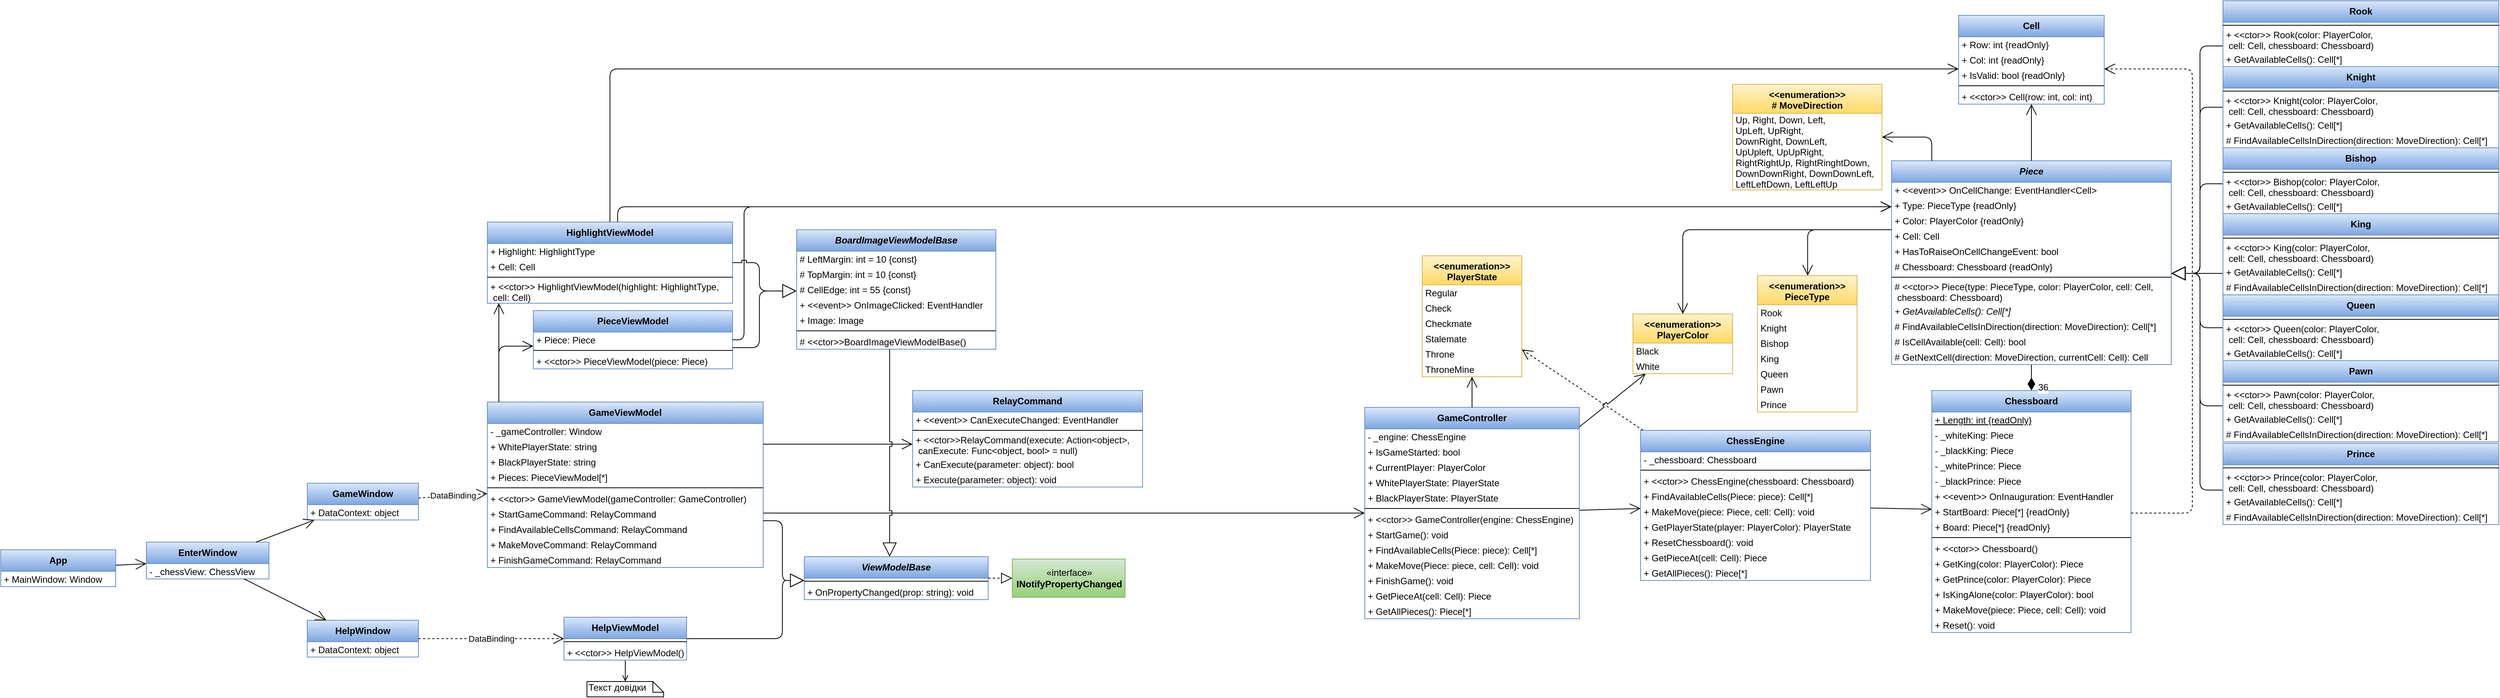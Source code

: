 <mxfile version="12.6.5" type="device" pages="2"><diagram id="shn5zbzyHmWrXlnHAX7A" name="Class diagram (new)"><mxGraphModel dx="3502" dy="612" grid="1" gridSize="10" guides="1" tooltips="1" connect="1" arrows="1" fold="1" page="1" pageScale="1" pageWidth="827" pageHeight="1169" math="0" shadow="0"><root><mxCell id="Ln2Q0t7nPTUyVhSia7VJ-0"/><mxCell id="Ln2Q0t7nPTUyVhSia7VJ-1" parent="Ln2Q0t7nPTUyVhSia7VJ-0"/><mxCell id="TXQRK_vzehxqNf5zS5CN-4" value="" style="endArrow=open;endFill=1;endSize=12;html=1;strokeColor=#000000;edgeStyle=orthogonalEdgeStyle;jumpStyle=sharp;" parent="Ln2Q0t7nPTUyVhSia7VJ-1" source="OChx--Dr_jr6O8qK92gN-142" target="OChx--Dr_jr6O8qK92gN-36" edge="1"><mxGeometry width="160" relative="1" as="geometry"><mxPoint x="-900" y="1040" as="sourcePoint"/><mxPoint x="-740" y="1040" as="targetPoint"/><Array as="points"><mxPoint x="-1170" y="810"/><mxPoint x="-1170" y="810"/></Array></mxGeometry></mxCell><mxCell id="OChx--Dr_jr6O8qK92gN-118" value="" style="endArrow=open;endSize=12;html=1;edgeStyle=orthogonalEdgeStyle;rounded=1;" parent="Ln2Q0t7nPTUyVhSia7VJ-1" source="_MMWP020pzf9QSRlPC4Y-10" target="OChx--Dr_jr6O8qK92gN-22" edge="1"><mxGeometry width="160" relative="1" as="geometry"><mxPoint x="-720.588" y="450" as="sourcePoint"/><mxPoint x="550" y="799.391" as="targetPoint"/><Array as="points"><mxPoint x="-1605" y="230"/></Array></mxGeometry></mxCell><mxCell id="OChx--Dr_jr6O8qK92gN-0" value="Chessboard" style="swimlane;fontStyle=1;align=center;verticalAlign=top;childLayout=stackLayout;horizontal=1;startSize=28;horizontalStack=0;resizeParent=1;resizeParentMax=0;resizeLast=0;collapsible=1;marginBottom=0;autosize=1;container=0;snapToPoint=0;noLabel=0;expand=1;fontFamily=Helvetica;resizable=1;resizeWidth=1;resizeHeight=1;fillColor=#dae8fc;strokeColor=#6c8ebf;gradientColor=#7ea6e0;" parent="Ln2Q0t7nPTUyVhSia7VJ-1" vertex="1"><mxGeometry x="120" y="650" width="260" height="316" as="geometry"><mxRectangle y="120" width="180" height="26" as="alternateBounds"/></mxGeometry></mxCell><mxCell id="OChx--Dr_jr6O8qK92gN-1" value="+ Length: int {readOnly}" style="text;strokeColor=none;fillColor=none;align=left;verticalAlign=middle;spacingLeft=4;spacingRight=4;overflow=hidden;rotatable=0;points=[[0,0.5],[1,0.5]];portConstraint=eastwest;autosize=1;resizable=0;resizeWidth=1;resizeHeight=1;spacing=0;fontStyle=4" parent="OChx--Dr_jr6O8qK92gN-0" vertex="1"><mxGeometry y="28" width="260" height="20" as="geometry"/></mxCell><mxCell id="4rjGmsPUpjW4toHdqhaa-6" value="- _whiteKing: Piece" style="text;strokeColor=none;fillColor=none;align=left;verticalAlign=middle;spacingLeft=4;spacingRight=4;overflow=hidden;rotatable=0;points=[[0,0.5],[1,0.5]];portConstraint=eastwest;autosize=1;resizable=0;resizeWidth=1;resizeHeight=1;spacing=0;" parent="OChx--Dr_jr6O8qK92gN-0" vertex="1"><mxGeometry y="48" width="260" height="20" as="geometry"/></mxCell><mxCell id="4rjGmsPUpjW4toHdqhaa-7" value="- _blackKing: Piece" style="text;strokeColor=none;fillColor=none;align=left;verticalAlign=middle;spacingLeft=4;spacingRight=4;overflow=hidden;rotatable=0;points=[[0,0.5],[1,0.5]];portConstraint=eastwest;autosize=1;resizable=0;resizeWidth=1;resizeHeight=1;spacing=0;" parent="OChx--Dr_jr6O8qK92gN-0" vertex="1"><mxGeometry y="68" width="260" height="20" as="geometry"/></mxCell><mxCell id="4rjGmsPUpjW4toHdqhaa-4" value="- _whitePrince: Piece" style="text;strokeColor=none;fillColor=none;align=left;verticalAlign=middle;spacingLeft=4;spacingRight=4;overflow=hidden;rotatable=0;points=[[0,0.5],[1,0.5]];portConstraint=eastwest;autosize=1;resizable=0;resizeWidth=1;resizeHeight=1;spacing=0;" parent="OChx--Dr_jr6O8qK92gN-0" vertex="1"><mxGeometry y="88" width="260" height="20" as="geometry"/></mxCell><mxCell id="4rjGmsPUpjW4toHdqhaa-5" value="- _blackPrince: Piece" style="text;strokeColor=none;fillColor=none;align=left;verticalAlign=middle;spacingLeft=4;spacingRight=4;overflow=hidden;rotatable=0;points=[[0,0.5],[1,0.5]];portConstraint=eastwest;autosize=1;resizable=0;resizeWidth=1;resizeHeight=1;spacing=0;" parent="OChx--Dr_jr6O8qK92gN-0" vertex="1"><mxGeometry y="108" width="260" height="20" as="geometry"/></mxCell><mxCell id="4rjGmsPUpjW4toHdqhaa-8" value="+ &lt;&lt;event&gt;&gt; OnInauguration: EventHandler" style="text;strokeColor=none;fillColor=none;align=left;verticalAlign=middle;spacingLeft=4;spacingRight=4;overflow=hidden;rotatable=0;points=[[0,0.5],[1,0.5]];portConstraint=eastwest;autosize=1;resizable=0;resizeWidth=1;resizeHeight=1;spacing=0;" parent="OChx--Dr_jr6O8qK92gN-0" vertex="1"><mxGeometry y="128" width="260" height="20" as="geometry"/></mxCell><mxCell id="OChx--Dr_jr6O8qK92gN-12" value="+ StartBoard: Piece[*] {readOnly}" style="text;strokeColor=none;fillColor=none;align=left;verticalAlign=middle;spacingLeft=4;spacingRight=4;overflow=hidden;rotatable=0;points=[[0,0.5],[1,0.5]];portConstraint=eastwest;resizable=0;autosize=1;collapsible=0;part=0;backgroundOutline=0;resizeHeight=1;resizeWidth=1;spacing=0;" parent="OChx--Dr_jr6O8qK92gN-0" vertex="1"><mxGeometry y="148" width="260" height="20" as="geometry"/></mxCell><mxCell id="OChx--Dr_jr6O8qK92gN-2" value="+ Board: Piece[*] {readOnly}" style="text;strokeColor=none;fillColor=none;align=left;verticalAlign=middle;spacingLeft=4;spacingRight=4;overflow=hidden;rotatable=0;points=[[0,0.5],[1,0.5]];portConstraint=eastwest;autosize=1;resizable=0;resizeWidth=1;resizeHeight=1;spacing=0;" parent="OChx--Dr_jr6O8qK92gN-0" vertex="1"><mxGeometry y="168" width="260" height="20" as="geometry"/></mxCell><mxCell id="OChx--Dr_jr6O8qK92gN-3" value="" style="line;strokeWidth=1;fillColor=none;align=left;verticalAlign=middle;spacingTop=-1;spacingLeft=3;spacingRight=3;rotatable=0;labelPosition=right;points=[];portConstraint=eastwest;" parent="OChx--Dr_jr6O8qK92gN-0" vertex="1"><mxGeometry y="188" width="260" height="8" as="geometry"/></mxCell><mxCell id="OChx--Dr_jr6O8qK92gN-4" value="+ &lt;&lt;ctor&gt;&gt; Chessboard()" style="text;strokeColor=none;fillColor=none;align=left;verticalAlign=middle;spacingLeft=4;spacingRight=4;overflow=hidden;rotatable=0;points=[[0,0.5],[1,0.5]];portConstraint=eastwest;resizable=0;autosize=1;collapsible=0;part=0;backgroundOutline=0;resizeHeight=1;resizeWidth=1;spacing=0;" parent="OChx--Dr_jr6O8qK92gN-0" vertex="1"><mxGeometry y="196" width="260" height="20" as="geometry"/></mxCell><mxCell id="OChx--Dr_jr6O8qK92gN-6" value="+ GetKing(color: PlayerColor): Piece" style="text;strokeColor=none;fillColor=none;align=left;verticalAlign=middle;spacingLeft=4;spacingRight=4;overflow=hidden;rotatable=0;points=[[0,0.5],[1,0.5]];portConstraint=eastwest;autosize=1;resizable=0;resizeWidth=1;resizeHeight=1;spacing=0;" parent="OChx--Dr_jr6O8qK92gN-0" vertex="1"><mxGeometry y="216" width="260" height="20" as="geometry"/></mxCell><mxCell id="OChx--Dr_jr6O8qK92gN-7" value="+ GetPrince(color: PlayerColor): Piece" style="text;strokeColor=none;fillColor=none;align=left;verticalAlign=middle;spacingLeft=4;spacingRight=4;overflow=hidden;rotatable=0;points=[[0,0.5],[1,0.5]];portConstraint=eastwest;autosize=1;resizable=0;resizeWidth=1;resizeHeight=1;spacing=0;" parent="OChx--Dr_jr6O8qK92gN-0" vertex="1"><mxGeometry y="236" width="260" height="20" as="geometry"/></mxCell><mxCell id="OChx--Dr_jr6O8qK92gN-8" value="+ IsKingAlone(color: PlayerColor): bool" style="text;strokeColor=none;fillColor=none;align=left;verticalAlign=middle;spacingLeft=4;spacingRight=4;overflow=hidden;rotatable=0;points=[[0,0.5],[1,0.5]];portConstraint=eastwest;autosize=1;resizable=0;resizeWidth=1;resizeHeight=1;spacing=0;" parent="OChx--Dr_jr6O8qK92gN-0" vertex="1"><mxGeometry y="256" width="260" height="20" as="geometry"/></mxCell><mxCell id="4rjGmsPUpjW4toHdqhaa-1" value="+ MakeMove(piece: Piece, cell: Cell): void" style="text;strokeColor=none;fillColor=none;align=left;verticalAlign=middle;spacingLeft=4;spacingRight=4;overflow=hidden;rotatable=0;points=[[0,0.5],[1,0.5]];portConstraint=eastwest;resizable=0;autosize=1;collapsible=0;part=0;backgroundOutline=0;resizeHeight=1;resizeWidth=1;spacing=0;" parent="OChx--Dr_jr6O8qK92gN-0" vertex="1"><mxGeometry y="276" width="260" height="20" as="geometry"/></mxCell><mxCell id="cg_hRfowK8TIPbwDt4og-13" value="+ Reset(): void" style="text;strokeColor=none;fillColor=none;align=left;verticalAlign=middle;spacingLeft=4;spacingRight=4;overflow=hidden;rotatable=0;points=[[0,0.5],[1,0.5]];portConstraint=eastwest;resizable=0;autosize=1;collapsible=0;part=0;backgroundOutline=0;resizeHeight=1;resizeWidth=1;spacing=0;" parent="OChx--Dr_jr6O8qK92gN-0" vertex="1"><mxGeometry y="296" width="260" height="20" as="geometry"/></mxCell><mxCell id="OChx--Dr_jr6O8qK92gN-14" value="" style="endArrow=none;html=1;endSize=12;startArrow=diamondThin;startSize=14;startFill=1;edgeStyle=orthogonalEdgeStyle;align=left;verticalAlign=bottom;endFill=0;" parent="Ln2Q0t7nPTUyVhSia7VJ-1" source="OChx--Dr_jr6O8qK92gN-0" target="JIvEVeRv2Yg11fzU93Km-9" edge="1"><mxGeometry x="-1" y="3" relative="1" as="geometry"><mxPoint x="-170" y="640" as="sourcePoint"/><mxPoint x="-10" y="640" as="targetPoint"/></mxGeometry></mxCell><mxCell id="OChx--Dr_jr6O8qK92gN-120" value="36" style="text;html=1;align=center;verticalAlign=middle;resizable=0;points=[];labelBackgroundColor=#ffffff;" parent="OChx--Dr_jr6O8qK92gN-14" vertex="1" connectable="0"><mxGeometry x="-0.756" y="-2" relative="1" as="geometry"><mxPoint x="13" y="0.12" as="offset"/></mxGeometry></mxCell><mxCell id="OChx--Dr_jr6O8qK92gN-22" value="Cell" style="swimlane;fontStyle=1;align=center;verticalAlign=top;childLayout=stackLayout;horizontal=1;startSize=28;horizontalStack=0;resizeParent=1;resizeParentMax=0;resizeLast=0;collapsible=1;marginBottom=0;autosize=1;container=0;snapToPoint=0;noLabel=0;expand=1;fontFamily=Helvetica;resizable=1;resizeWidth=1;resizeHeight=1;fillColor=#dae8fc;strokeColor=#6c8ebf;gradientColor=#7ea6e0;" parent="Ln2Q0t7nPTUyVhSia7VJ-1" vertex="1"><mxGeometry x="155" y="160" width="190" height="116" as="geometry"><mxRectangle y="120" width="180" height="26" as="alternateBounds"/></mxGeometry></mxCell><mxCell id="OChx--Dr_jr6O8qK92gN-23" value="+ Row: int {readOnly}" style="text;strokeColor=none;fillColor=none;align=left;verticalAlign=middle;spacingLeft=4;spacingRight=4;overflow=hidden;rotatable=0;points=[[0,0.5],[1,0.5]];portConstraint=eastwest;autosize=1;resizable=0;resizeWidth=1;resizeHeight=1;spacing=0;" parent="OChx--Dr_jr6O8qK92gN-22" vertex="1"><mxGeometry y="28" width="190" height="20" as="geometry"/></mxCell><mxCell id="OChx--Dr_jr6O8qK92gN-24" value="+ Col: int {readOnly}" style="text;strokeColor=none;fillColor=none;align=left;verticalAlign=middle;spacingLeft=4;spacingRight=4;overflow=hidden;rotatable=0;points=[[0,0.5],[1,0.5]];portConstraint=eastwest;autosize=1;resizable=0;resizeWidth=1;resizeHeight=1;spacing=0;" parent="OChx--Dr_jr6O8qK92gN-22" vertex="1"><mxGeometry y="48" width="190" height="20" as="geometry"/></mxCell><mxCell id="OChx--Dr_jr6O8qK92gN-27" value="+ IsValid: bool {readOnly}" style="text;strokeColor=none;fillColor=none;align=left;verticalAlign=middle;spacingLeft=4;spacingRight=4;overflow=hidden;rotatable=0;points=[[0,0.5],[1,0.5]];portConstraint=eastwest;resizable=0;autosize=1;collapsible=0;part=0;backgroundOutline=0;resizeHeight=1;resizeWidth=1;spacing=0;fontStyle=0" parent="OChx--Dr_jr6O8qK92gN-22" vertex="1"><mxGeometry y="68" width="190" height="20" as="geometry"/></mxCell><mxCell id="OChx--Dr_jr6O8qK92gN-25" value="" style="line;strokeWidth=1;fillColor=none;align=left;verticalAlign=middle;spacingTop=-1;spacingLeft=3;spacingRight=3;rotatable=0;labelPosition=right;points=[];portConstraint=eastwest;" parent="OChx--Dr_jr6O8qK92gN-22" vertex="1"><mxGeometry y="88" width="190" height="8" as="geometry"/></mxCell><mxCell id="OChx--Dr_jr6O8qK92gN-26" value="+ &lt;&lt;ctor&gt;&gt; Cell(row: int, col: int)" style="text;strokeColor=none;fillColor=none;align=left;verticalAlign=middle;spacingLeft=4;spacingRight=4;overflow=hidden;rotatable=0;points=[[0,0.5],[1,0.5]];portConstraint=eastwest;resizable=0;autosize=1;collapsible=0;part=0;backgroundOutline=0;resizeHeight=1;resizeWidth=1;spacing=0;" parent="OChx--Dr_jr6O8qK92gN-22" vertex="1"><mxGeometry y="96" width="190" height="20" as="geometry"/></mxCell><mxCell id="OChx--Dr_jr6O8qK92gN-36" value="GameController" style="swimlane;fontStyle=1;align=center;verticalAlign=top;childLayout=stackLayout;horizontal=1;startSize=28;horizontalStack=0;resizeParent=1;resizeParentMax=0;resizeLast=0;collapsible=1;marginBottom=0;autosize=1;container=0;snapToPoint=0;noLabel=0;expand=1;fontFamily=Helvetica;resizable=1;resizeWidth=1;resizeHeight=1;fillColor=#dae8fc;strokeColor=#6c8ebf;gradientColor=#7ea6e0;" parent="Ln2Q0t7nPTUyVhSia7VJ-1" vertex="1"><mxGeometry x="-620" y="672" width="280" height="276" as="geometry"><mxRectangle y="120" width="180" height="26" as="alternateBounds"/></mxGeometry></mxCell><mxCell id="OChx--Dr_jr6O8qK92gN-37" value="- _engine: ChessEngine" style="text;strokeColor=none;fillColor=none;align=left;verticalAlign=middle;spacingLeft=4;spacingRight=4;overflow=hidden;rotatable=0;points=[[0,0.5],[1,0.5]];portConstraint=eastwest;autosize=1;resizable=0;resizeWidth=1;resizeHeight=1;spacing=0;" parent="OChx--Dr_jr6O8qK92gN-36" vertex="1"><mxGeometry y="28" width="280" height="20" as="geometry"/></mxCell><mxCell id="cg_hRfowK8TIPbwDt4og-10" value="+ IsGameStarted: bool" style="text;strokeColor=none;fillColor=none;align=left;verticalAlign=middle;spacingLeft=4;spacingRight=4;overflow=hidden;rotatable=0;points=[[0,0.5],[1,0.5]];portConstraint=eastwest;autosize=1;resizable=0;resizeWidth=1;resizeHeight=1;spacing=0;" parent="OChx--Dr_jr6O8qK92gN-36" vertex="1"><mxGeometry y="48" width="280" height="20" as="geometry"/></mxCell><mxCell id="cg_hRfowK8TIPbwDt4og-2" value="+ CurrentPlayer: PlayerColor" style="text;strokeColor=none;fillColor=none;align=left;verticalAlign=middle;spacingLeft=4;spacingRight=4;overflow=hidden;rotatable=0;points=[[0,0.5],[1,0.5]];portConstraint=eastwest;autosize=1;resizable=0;resizeWidth=1;resizeHeight=1;spacing=0;" parent="OChx--Dr_jr6O8qK92gN-36" vertex="1"><mxGeometry y="68" width="280" height="20" as="geometry"/></mxCell><mxCell id="OChx--Dr_jr6O8qK92gN-124" value="+ WhitePlayerState: PlayerState" style="text;strokeColor=none;fillColor=none;align=left;verticalAlign=middle;spacingLeft=4;spacingRight=4;overflow=hidden;rotatable=0;points=[[0,0.5],[1,0.5]];portConstraint=eastwest;autosize=1;resizable=0;resizeWidth=1;resizeHeight=1;spacing=0;" parent="OChx--Dr_jr6O8qK92gN-36" vertex="1"><mxGeometry y="88" width="280" height="20" as="geometry"/></mxCell><mxCell id="OChx--Dr_jr6O8qK92gN-125" value="+ BlackPlayerState: PlayerState" style="text;strokeColor=none;fillColor=none;align=left;verticalAlign=middle;spacingLeft=4;spacingRight=4;overflow=hidden;rotatable=0;points=[[0,0.5],[1,0.5]];portConstraint=eastwest;autosize=1;resizable=0;resizeWidth=1;resizeHeight=1;spacing=0;" parent="OChx--Dr_jr6O8qK92gN-36" vertex="1"><mxGeometry y="108" width="280" height="20" as="geometry"/></mxCell><mxCell id="OChx--Dr_jr6O8qK92gN-39" value="" style="line;strokeWidth=1;fillColor=none;align=left;verticalAlign=middle;spacingTop=-1;spacingLeft=3;spacingRight=3;rotatable=0;labelPosition=right;points=[];portConstraint=eastwest;" parent="OChx--Dr_jr6O8qK92gN-36" vertex="1"><mxGeometry y="128" width="280" height="8" as="geometry"/></mxCell><mxCell id="OChx--Dr_jr6O8qK92gN-40" value="+ &lt;&lt;ctor&gt;&gt; GameController(engine: ChessEngine)" style="text;strokeColor=none;fillColor=none;align=left;verticalAlign=middle;spacingLeft=4;spacingRight=4;overflow=hidden;rotatable=0;points=[[0,0.5],[1,0.5]];portConstraint=eastwest;resizable=0;autosize=1;collapsible=0;part=0;backgroundOutline=0;resizeHeight=1;resizeWidth=1;spacing=0;" parent="OChx--Dr_jr6O8qK92gN-36" vertex="1"><mxGeometry y="136" width="280" height="20" as="geometry"/></mxCell><mxCell id="pPE0jIDaEDmYcUM5zyAQ-0" value="+ StartGame(): void" style="text;strokeColor=none;fillColor=none;align=left;verticalAlign=middle;spacingLeft=4;spacingRight=4;overflow=hidden;rotatable=0;points=[[0,0.5],[1,0.5]];portConstraint=eastwest;resizable=0;autosize=1;collapsible=0;part=0;backgroundOutline=0;resizeHeight=1;resizeWidth=1;spacing=0;" parent="OChx--Dr_jr6O8qK92gN-36" vertex="1"><mxGeometry y="156" width="280" height="20" as="geometry"/></mxCell><mxCell id="5XMqgcvQdkQvkhO9uv2y-0" value="+ FindAvailableCells(Piece: piece): Cell[*]" style="text;strokeColor=none;fillColor=none;align=left;verticalAlign=middle;spacingLeft=4;spacingRight=4;overflow=hidden;rotatable=0;points=[[0,0.5],[1,0.5]];portConstraint=eastwest;resizable=0;autosize=1;collapsible=0;part=0;backgroundOutline=0;resizeHeight=1;resizeWidth=1;spacing=0;" parent="OChx--Dr_jr6O8qK92gN-36" vertex="1"><mxGeometry y="176" width="280" height="20" as="geometry"/></mxCell><mxCell id="cg_hRfowK8TIPbwDt4og-16" value="+ MakeMove(Piece: piece, cell: Cell): void" style="text;strokeColor=none;fillColor=none;align=left;verticalAlign=middle;spacingLeft=4;spacingRight=4;overflow=hidden;rotatable=0;points=[[0,0.5],[1,0.5]];portConstraint=eastwest;resizable=0;autosize=1;collapsible=0;part=0;backgroundOutline=0;resizeHeight=1;resizeWidth=1;spacing=0;" parent="OChx--Dr_jr6O8qK92gN-36" vertex="1"><mxGeometry y="196" width="280" height="20" as="geometry"/></mxCell><mxCell id="pPE0jIDaEDmYcUM5zyAQ-10" value="+ FinishGame(): void" style="text;strokeColor=none;fillColor=none;align=left;verticalAlign=middle;spacingLeft=4;spacingRight=4;overflow=hidden;rotatable=0;points=[[0,0.5],[1,0.5]];portConstraint=eastwest;resizable=0;autosize=1;collapsible=0;part=0;backgroundOutline=0;resizeHeight=1;resizeWidth=1;spacing=0;" parent="OChx--Dr_jr6O8qK92gN-36" vertex="1"><mxGeometry y="216" width="280" height="20" as="geometry"/></mxCell><mxCell id="_MMWP020pzf9QSRlPC4Y-0" value="+ GetPieceAt(cell: Cell): Piece" style="text;strokeColor=none;fillColor=none;align=left;verticalAlign=middle;spacingLeft=4;spacingRight=4;overflow=hidden;rotatable=0;points=[[0,0.5],[1,0.5]];portConstraint=eastwest;resizable=0;autosize=1;collapsible=0;part=0;backgroundOutline=0;resizeHeight=1;resizeWidth=1;spacing=0;" vertex="1" parent="OChx--Dr_jr6O8qK92gN-36"><mxGeometry y="236" width="280" height="20" as="geometry"/></mxCell><mxCell id="cg_hRfowK8TIPbwDt4og-8" value="+ GetAllPieces(): Piece[*]" style="text;strokeColor=none;fillColor=none;align=left;verticalAlign=middle;spacingLeft=4;spacingRight=4;overflow=hidden;rotatable=0;points=[[0,0.5],[1,0.5]];portConstraint=eastwest;resizable=0;autosize=1;collapsible=0;part=0;backgroundOutline=0;resizeHeight=1;resizeWidth=1;spacing=0;" parent="OChx--Dr_jr6O8qK92gN-36" vertex="1"><mxGeometry y="256" width="280" height="20" as="geometry"/></mxCell><mxCell id="OChx--Dr_jr6O8qK92gN-42" value="ChessEngine" style="swimlane;fontStyle=1;align=center;verticalAlign=top;childLayout=stackLayout;horizontal=1;startSize=28;horizontalStack=0;resizeParent=1;resizeParentMax=0;resizeLast=0;collapsible=1;marginBottom=0;autosize=1;container=0;snapToPoint=0;noLabel=0;expand=1;fontFamily=Helvetica;resizable=1;resizeWidth=1;resizeHeight=1;fillColor=#dae8fc;strokeColor=#6c8ebf;gradientColor=#7ea6e0;" parent="Ln2Q0t7nPTUyVhSia7VJ-1" vertex="1"><mxGeometry x="-260" y="702" width="300" height="196" as="geometry"><mxRectangle y="120" width="180" height="26" as="alternateBounds"/></mxGeometry></mxCell><mxCell id="MzTh_Pd4YRvrnz7Q5g5t-1" value="- _chessboard: Chessboard" style="text;strokeColor=none;fillColor=none;align=left;verticalAlign=middle;spacingLeft=4;spacingRight=4;overflow=hidden;rotatable=0;points=[[0,0.5],[1,0.5]];portConstraint=eastwest;autosize=1;resizable=0;resizeWidth=1;resizeHeight=1;spacing=0;" parent="OChx--Dr_jr6O8qK92gN-42" vertex="1"><mxGeometry y="28" width="300" height="20" as="geometry"/></mxCell><mxCell id="OChx--Dr_jr6O8qK92gN-45" value="" style="line;strokeWidth=1;fillColor=none;align=left;verticalAlign=middle;spacingTop=-1;spacingLeft=3;spacingRight=3;rotatable=0;labelPosition=right;points=[];portConstraint=eastwest;" parent="OChx--Dr_jr6O8qK92gN-42" vertex="1"><mxGeometry y="48" width="300" height="8" as="geometry"/></mxCell><mxCell id="OChx--Dr_jr6O8qK92gN-46" value="+ &lt;&lt;ctor&gt;&gt; ChessEngine(chessboard: Chessboard)" style="text;strokeColor=none;fillColor=none;align=left;verticalAlign=middle;spacingLeft=4;spacingRight=4;overflow=hidden;rotatable=0;points=[[0,0.5],[1,0.5]];portConstraint=eastwest;resizable=0;autosize=1;collapsible=0;part=0;backgroundOutline=0;resizeHeight=1;resizeWidth=1;spacing=0;" parent="OChx--Dr_jr6O8qK92gN-42" vertex="1"><mxGeometry y="56" width="300" height="20" as="geometry"/></mxCell><mxCell id="5XMqgcvQdkQvkhO9uv2y-1" value="+ FindAvailableCells(Piece: piece): Cell[*]" style="text;strokeColor=none;fillColor=none;align=left;verticalAlign=middle;spacingLeft=4;spacingRight=4;overflow=hidden;rotatable=0;points=[[0,0.5],[1,0.5]];portConstraint=eastwest;resizable=0;autosize=1;collapsible=0;part=0;backgroundOutline=0;resizeHeight=1;resizeWidth=1;spacing=0;" parent="OChx--Dr_jr6O8qK92gN-42" vertex="1"><mxGeometry y="76" width="300" height="20" as="geometry"/></mxCell><mxCell id="cg_hRfowK8TIPbwDt4og-14" value="+ MakeMove(piece: Piece, cell: Cell): void" style="text;strokeColor=none;fillColor=none;align=left;verticalAlign=middle;spacingLeft=4;spacingRight=4;overflow=hidden;rotatable=0;points=[[0,0.5],[1,0.5]];portConstraint=eastwest;resizable=0;autosize=1;collapsible=0;part=0;backgroundOutline=0;resizeHeight=1;resizeWidth=1;spacing=0;" parent="OChx--Dr_jr6O8qK92gN-42" vertex="1"><mxGeometry y="96" width="300" height="20" as="geometry"/></mxCell><mxCell id="cg_hRfowK8TIPbwDt4og-15" value="+ GetPlayerState(player: PlayerColor): PlayerState" style="text;strokeColor=none;fillColor=none;align=left;verticalAlign=middle;spacingLeft=4;spacingRight=4;overflow=hidden;rotatable=0;points=[[0,0.5],[1,0.5]];portConstraint=eastwest;resizable=0;autosize=1;collapsible=0;part=0;backgroundOutline=0;resizeHeight=1;resizeWidth=1;spacing=0;" parent="OChx--Dr_jr6O8qK92gN-42" vertex="1"><mxGeometry y="116" width="300" height="20" as="geometry"/></mxCell><mxCell id="OChx--Dr_jr6O8qK92gN-128" value="+ ResetChessboard(): void" style="text;strokeColor=none;fillColor=none;align=left;verticalAlign=middle;spacingLeft=4;spacingRight=4;overflow=hidden;rotatable=0;points=[[0,0.5],[1,0.5]];portConstraint=eastwest;resizable=0;autosize=1;collapsible=0;part=0;backgroundOutline=0;resizeHeight=1;resizeWidth=1;spacing=0;" parent="OChx--Dr_jr6O8qK92gN-42" vertex="1"><mxGeometry y="136" width="300" height="20" as="geometry"/></mxCell><mxCell id="pPE0jIDaEDmYcUM5zyAQ-9" value="+ GetPieceAt(cell: Cell): Piece" style="text;strokeColor=none;fillColor=none;align=left;verticalAlign=middle;spacingLeft=4;spacingRight=4;overflow=hidden;rotatable=0;points=[[0,0.5],[1,0.5]];portConstraint=eastwest;resizable=0;autosize=1;collapsible=0;part=0;backgroundOutline=0;resizeHeight=1;resizeWidth=1;spacing=0;" parent="OChx--Dr_jr6O8qK92gN-42" vertex="1"><mxGeometry y="156" width="300" height="20" as="geometry"/></mxCell><mxCell id="OChx--Dr_jr6O8qK92gN-127" value="+ GetAllPieces(): Piece[*]" style="text;strokeColor=none;fillColor=none;align=left;verticalAlign=middle;spacingLeft=4;spacingRight=4;overflow=hidden;rotatable=0;points=[[0,0.5],[1,0.5]];portConstraint=eastwest;resizable=0;autosize=1;collapsible=0;part=0;backgroundOutline=0;resizeHeight=1;resizeWidth=1;spacing=0;" parent="OChx--Dr_jr6O8qK92gN-42" vertex="1"><mxGeometry y="176" width="300" height="20" as="geometry"/></mxCell><mxCell id="JIvEVeRv2Yg11fzU93Km-9" value="Piece" style="swimlane;fontStyle=3;align=center;verticalAlign=top;childLayout=stackLayout;horizontal=1;startSize=28;horizontalStack=0;resizeParent=1;resizeParentMax=0;resizeLast=0;collapsible=1;marginBottom=0;autosize=1;container=0;snapToPoint=0;noLabel=0;expand=1;fontFamily=Helvetica;resizable=1;resizeWidth=1;resizeHeight=1;fillColor=#dae8fc;strokeColor=#6c8ebf;gradientColor=#7ea6e0;" parent="Ln2Q0t7nPTUyVhSia7VJ-1" vertex="1"><mxGeometry x="67.5" y="350" width="365" height="266" as="geometry"><mxRectangle y="120" width="180" height="26" as="alternateBounds"/></mxGeometry></mxCell><mxCell id="4DMmT6cZn4ZP-FoPsKuh-1" value="+ &lt;&lt;event&gt;&gt; OnCellChange: EventHandler&lt;Cell&gt;" style="text;strokeColor=none;fillColor=none;align=left;verticalAlign=middle;spacingLeft=4;spacingRight=4;overflow=hidden;rotatable=0;points=[[0,0.5],[1,0.5]];portConstraint=eastwest;autosize=1;resizable=0;resizeWidth=1;resizeHeight=1;spacing=0;" parent="JIvEVeRv2Yg11fzU93Km-9" vertex="1"><mxGeometry y="28" width="365" height="20" as="geometry"/></mxCell><mxCell id="JIvEVeRv2Yg11fzU93Km-16" value="+ Type: PieceType {readOnly}" style="text;strokeColor=none;fillColor=none;align=left;verticalAlign=middle;spacingLeft=4;spacingRight=4;overflow=hidden;rotatable=0;points=[[0,0.5],[1,0.5]];portConstraint=eastwest;autosize=1;resizable=0;resizeWidth=1;resizeHeight=1;spacing=0;" parent="JIvEVeRv2Yg11fzU93Km-9" vertex="1"><mxGeometry y="48" width="365" height="20" as="geometry"/></mxCell><mxCell id="JIvEVeRv2Yg11fzU93Km-17" value="+ Color: PlayerColor {readOnly}" style="text;strokeColor=none;fillColor=none;align=left;verticalAlign=middle;spacingLeft=4;spacingRight=4;overflow=hidden;rotatable=0;points=[[0,0.5],[1,0.5]];portConstraint=eastwest;autosize=1;resizable=0;resizeWidth=1;resizeHeight=1;spacing=0;" parent="JIvEVeRv2Yg11fzU93Km-9" vertex="1"><mxGeometry y="68" width="365" height="20" as="geometry"/></mxCell><mxCell id="JIvEVeRv2Yg11fzU93Km-15" value="+ Cell: Cell" style="text;strokeColor=none;fillColor=none;align=left;verticalAlign=middle;spacingLeft=4;spacingRight=4;overflow=hidden;rotatable=0;points=[[0,0.5],[1,0.5]];portConstraint=eastwest;autosize=1;resizable=0;resizeWidth=1;resizeHeight=1;spacing=0;" parent="JIvEVeRv2Yg11fzU93Km-9" vertex="1"><mxGeometry y="88" width="365" height="20" as="geometry"/></mxCell><mxCell id="4rjGmsPUpjW4toHdqhaa-0" value="+ HasToRaiseOnCellChangeEvent: bool" style="text;strokeColor=none;fillColor=none;align=left;verticalAlign=middle;spacingLeft=4;spacingRight=4;overflow=hidden;rotatable=0;points=[[0,0.5],[1,0.5]];portConstraint=eastwest;autosize=1;resizable=0;resizeWidth=1;resizeHeight=1;spacing=0;" parent="JIvEVeRv2Yg11fzU93Km-9" vertex="1"><mxGeometry y="108" width="365" height="20" as="geometry"/></mxCell><mxCell id="a0TVq7y9Czcnm7MyMueF-2" value="# Chessboard: Chessboard {readOnly}" style="text;strokeColor=none;fillColor=none;align=left;verticalAlign=middle;spacingLeft=4;spacingRight=4;overflow=hidden;rotatable=0;points=[[0,0.5],[1,0.5]];portConstraint=eastwest;autosize=1;resizable=0;resizeWidth=1;resizeHeight=1;spacing=0;" parent="JIvEVeRv2Yg11fzU93Km-9" vertex="1"><mxGeometry y="128" width="365" height="20" as="geometry"/></mxCell><mxCell id="JIvEVeRv2Yg11fzU93Km-12" value="" style="line;strokeWidth=1;fillColor=none;align=left;verticalAlign=middle;spacingTop=-1;spacingLeft=3;spacingRight=3;rotatable=0;labelPosition=right;points=[];portConstraint=eastwest;" parent="JIvEVeRv2Yg11fzU93Km-9" vertex="1"><mxGeometry y="148" width="365" height="8" as="geometry"/></mxCell><mxCell id="JIvEVeRv2Yg11fzU93Km-13" value="# &lt;&lt;ctor&gt;&gt; Piece(type: PieceType, color: PlayerColor, cell: Cell,&#10; chessboard: Chessboard)" style="text;strokeColor=none;fillColor=none;align=left;verticalAlign=middle;spacingLeft=4;spacingRight=4;overflow=hidden;rotatable=0;points=[[0,0.5],[1,0.5]];portConstraint=eastwest;resizable=0;autosize=1;collapsible=0;part=0;backgroundOutline=0;resizeHeight=1;resizeWidth=1;spacing=0;" parent="JIvEVeRv2Yg11fzU93Km-9" vertex="1"><mxGeometry y="156" width="365" height="30" as="geometry"/></mxCell><mxCell id="OChx--Dr_jr6O8qK92gN-78" value="+ GetAvailableCells(): Cell[*]" style="text;strokeColor=none;fillColor=none;align=left;verticalAlign=middle;spacingLeft=4;spacingRight=4;overflow=hidden;rotatable=0;points=[[0,0.5],[1,0.5]];portConstraint=eastwest;resizable=0;autosize=1;collapsible=0;part=0;backgroundOutline=0;resizeHeight=1;resizeWidth=1;spacing=0;fontStyle=2" parent="JIvEVeRv2Yg11fzU93Km-9" vertex="1"><mxGeometry y="186" width="365" height="20" as="geometry"/></mxCell><mxCell id="a0TVq7y9Czcnm7MyMueF-36" value="# FindAvailableCellsInDirection(direction: MoveDirection): Cell[*]" style="text;strokeColor=none;fillColor=none;align=left;verticalAlign=middle;spacingLeft=4;spacingRight=4;overflow=hidden;rotatable=0;points=[[0,0.5],[1,0.5]];portConstraint=eastwest;resizable=0;autosize=1;collapsible=0;part=0;backgroundOutline=0;resizeHeight=1;resizeWidth=1;spacing=0;fontStyle=0" parent="JIvEVeRv2Yg11fzU93Km-9" vertex="1"><mxGeometry y="206" width="365" height="20" as="geometry"/></mxCell><mxCell id="a0TVq7y9Czcnm7MyMueF-37" value="# IsCellAvailable(cell: Cell): bool" style="text;strokeColor=none;fillColor=none;align=left;verticalAlign=middle;spacingLeft=4;spacingRight=4;overflow=hidden;rotatable=0;points=[[0,0.5],[1,0.5]];portConstraint=eastwest;resizable=0;autosize=1;collapsible=0;part=0;backgroundOutline=0;resizeHeight=1;resizeWidth=1;spacing=0;fontStyle=0" parent="JIvEVeRv2Yg11fzU93Km-9" vertex="1"><mxGeometry y="226" width="365" height="20" as="geometry"/></mxCell><mxCell id="a0TVq7y9Czcnm7MyMueF-38" value="# GetNextCell(direction: MoveDirection, currentCell: Cell): Cell" style="text;strokeColor=none;fillColor=none;align=left;verticalAlign=middle;spacingLeft=4;spacingRight=4;overflow=hidden;rotatable=0;points=[[0,0.5],[1,0.5]];portConstraint=eastwest;resizable=0;autosize=1;collapsible=0;part=0;backgroundOutline=0;resizeHeight=1;resizeWidth=1;spacing=0;fontStyle=0" parent="JIvEVeRv2Yg11fzU93Km-9" vertex="1"><mxGeometry y="246" width="365" height="20" as="geometry"/></mxCell><mxCell id="JIvEVeRv2Yg11fzU93Km-76" value="" style="group" parent="Ln2Q0t7nPTUyVhSia7VJ-1" vertex="1" connectable="0"><mxGeometry x="460" y="308" height="336" as="geometry"/></mxCell><mxCell id="JIvEVeRv2Yg11fzU93Km-70" value="" style="endArrow=block;endSize=16;endFill=0;html=1;edgeStyle=orthogonalEdgeStyle;rounded=1;" parent="Ln2Q0t7nPTUyVhSia7VJ-1" source="JIvEVeRv2Yg11fzU93Km-43" target="JIvEVeRv2Yg11fzU93Km-9" edge="1"><mxGeometry width="160" relative="1" as="geometry"><mxPoint x="790" y="558" as="sourcePoint"/><mxPoint x="595" y="633" as="targetPoint"/><Array as="points"><mxPoint x="470" y="280"/><mxPoint x="470" y="497"/></Array></mxGeometry></mxCell><mxCell id="JIvEVeRv2Yg11fzU93Km-71" value="" style="endArrow=block;endSize=16;endFill=0;html=1;edgeStyle=orthogonalEdgeStyle;rounded=1;" parent="Ln2Q0t7nPTUyVhSia7VJ-1" source="JIvEVeRv2Yg11fzU93Km-46" target="JIvEVeRv2Yg11fzU93Km-9" edge="1"><mxGeometry width="160" relative="1" as="geometry"><mxPoint x="800" y="568" as="sourcePoint"/><mxPoint x="605" y="643" as="targetPoint"/><Array as="points"><mxPoint x="470" y="380"/><mxPoint x="470" y="497"/></Array></mxGeometry></mxCell><mxCell id="JIvEVeRv2Yg11fzU93Km-72" value="" style="endArrow=block;endSize=16;endFill=0;html=1;edgeStyle=orthogonalEdgeStyle;rounded=1;" parent="Ln2Q0t7nPTUyVhSia7VJ-1" source="JIvEVeRv2Yg11fzU93Km-49" target="JIvEVeRv2Yg11fzU93Km-9" edge="1"><mxGeometry width="160" relative="1" as="geometry"><mxPoint x="790" y="670" as="sourcePoint"/><mxPoint x="730" y="726" as="targetPoint"/><Array as="points"><mxPoint x="490" y="497"/><mxPoint x="490" y="497"/></Array></mxGeometry></mxCell><mxCell id="JIvEVeRv2Yg11fzU93Km-73" value="" style="endArrow=block;endSize=16;endFill=0;html=1;edgeStyle=orthogonalEdgeStyle;rounded=1;" parent="Ln2Q0t7nPTUyVhSia7VJ-1" source="JIvEVeRv2Yg11fzU93Km-52" target="JIvEVeRv2Yg11fzU93Km-9" edge="1"><mxGeometry width="160" relative="1" as="geometry"><mxPoint x="800" y="680" as="sourcePoint"/><mxPoint x="740" y="736" as="targetPoint"/><Array as="points"><mxPoint x="470" y="568"/><mxPoint x="470" y="497"/></Array></mxGeometry></mxCell><mxCell id="JIvEVeRv2Yg11fzU93Km-74" value="" style="endArrow=block;endSize=16;endFill=0;html=1;edgeStyle=orthogonalEdgeStyle;rounded=1;" parent="Ln2Q0t7nPTUyVhSia7VJ-1" source="JIvEVeRv2Yg11fzU93Km-55" target="JIvEVeRv2Yg11fzU93Km-9" edge="1"><mxGeometry width="160" relative="1" as="geometry"><mxPoint x="810" y="690" as="sourcePoint"/><mxPoint x="750" y="746" as="targetPoint"/><Array as="points"><mxPoint x="470" y="670"/><mxPoint x="470" y="497"/></Array></mxGeometry></mxCell><mxCell id="JIvEVeRv2Yg11fzU93Km-78" value="" style="endArrow=block;endSize=16;endFill=0;html=1;edgeStyle=orthogonalEdgeStyle;rounded=1;" parent="Ln2Q0t7nPTUyVhSia7VJ-1" source="JIvEVeRv2Yg11fzU93Km-19" target="JIvEVeRv2Yg11fzU93Km-9" edge="1"><mxGeometry width="160" relative="1" as="geometry"><mxPoint x="500" y="374" as="sourcePoint"/><mxPoint x="420" y="486" as="targetPoint"/><Array as="points"><mxPoint x="470" y="200"/><mxPoint x="470" y="497"/></Array></mxGeometry></mxCell><mxCell id="JIvEVeRv2Yg11fzU93Km-79" value="" style="endArrow=block;endSize=16;endFill=0;html=1;edgeStyle=orthogonalEdgeStyle;rounded=1;" parent="Ln2Q0t7nPTUyVhSia7VJ-1" source="JIvEVeRv2Yg11fzU93Km-58" target="JIvEVeRv2Yg11fzU93Km-9" edge="1"><mxGeometry width="160" relative="1" as="geometry"><mxPoint x="500" y="318" as="sourcePoint"/><mxPoint x="420" y="486" as="targetPoint"/><Array as="points"><mxPoint x="470" y="780"/><mxPoint x="470" y="497"/></Array></mxGeometry></mxCell><mxCell id="zJg-TgI1_e_ALJj56D4i-0" value="&lt;&lt;enumeration&gt;&gt;&#10;PieceType" style="swimlane;fontStyle=1;align=center;verticalAlign=top;childLayout=stackLayout;horizontal=1;startSize=38;horizontalStack=0;resizeParent=1;resizeParentMax=0;resizeLast=0;collapsible=1;marginBottom=0;autosize=1;container=0;snapToPoint=0;noLabel=0;expand=1;fontFamily=Helvetica;resizable=1;resizeWidth=1;resizeHeight=1;fillColor=#fff2cc;strokeColor=#d6b656;gradientColor=#ffd966;" parent="Ln2Q0t7nPTUyVhSia7VJ-1" vertex="1"><mxGeometry x="-107.5" y="500" width="130" height="178" as="geometry"><mxRectangle y="120" width="180" height="26" as="alternateBounds"/></mxGeometry></mxCell><mxCell id="zJg-TgI1_e_ALJj56D4i-1" value="Rook" style="text;strokeColor=none;fillColor=none;align=left;verticalAlign=middle;spacingLeft=4;spacingRight=4;overflow=hidden;rotatable=0;points=[[0,0.5],[1,0.5]];portConstraint=eastwest;autosize=1;resizable=0;resizeWidth=1;resizeHeight=1;spacing=0;" parent="zJg-TgI1_e_ALJj56D4i-0" vertex="1"><mxGeometry y="38" width="130" height="20" as="geometry"/></mxCell><mxCell id="zJg-TgI1_e_ALJj56D4i-2" value="Knight" style="text;strokeColor=none;fillColor=none;align=left;verticalAlign=middle;spacingLeft=4;spacingRight=4;overflow=hidden;rotatable=0;points=[[0,0.5],[1,0.5]];portConstraint=eastwest;autosize=1;resizable=0;resizeWidth=1;resizeHeight=1;spacing=0;" parent="zJg-TgI1_e_ALJj56D4i-0" vertex="1"><mxGeometry y="58" width="130" height="20" as="geometry"/></mxCell><mxCell id="zJg-TgI1_e_ALJj56D4i-4" value="Bishop" style="text;strokeColor=none;fillColor=none;align=left;verticalAlign=middle;spacingLeft=4;spacingRight=4;overflow=hidden;rotatable=0;points=[[0,0.5],[1,0.5]];portConstraint=eastwest;resizable=0;autosize=1;collapsible=0;part=0;backgroundOutline=0;resizeHeight=1;resizeWidth=1;spacing=0;" parent="zJg-TgI1_e_ALJj56D4i-0" vertex="1"><mxGeometry y="78" width="130" height="20" as="geometry"/></mxCell><mxCell id="wa2bA78SFZ-NwN2onMJT-0" value="King" style="text;strokeColor=none;fillColor=none;align=left;verticalAlign=middle;spacingLeft=4;spacingRight=4;overflow=hidden;rotatable=0;points=[[0,0.5],[1,0.5]];portConstraint=eastwest;resizable=0;autosize=1;collapsible=0;part=0;backgroundOutline=0;resizeHeight=1;resizeWidth=1;spacing=0;" parent="zJg-TgI1_e_ALJj56D4i-0" vertex="1"><mxGeometry y="98" width="130" height="20" as="geometry"/></mxCell><mxCell id="wa2bA78SFZ-NwN2onMJT-1" value="Queen" style="text;strokeColor=none;fillColor=none;align=left;verticalAlign=middle;spacingLeft=4;spacingRight=4;overflow=hidden;rotatable=0;points=[[0,0.5],[1,0.5]];portConstraint=eastwest;resizable=0;autosize=1;collapsible=0;part=0;backgroundOutline=0;resizeHeight=1;resizeWidth=1;spacing=0;" parent="zJg-TgI1_e_ALJj56D4i-0" vertex="1"><mxGeometry y="118" width="130" height="20" as="geometry"/></mxCell><mxCell id="wa2bA78SFZ-NwN2onMJT-2" value="Pawn" style="text;strokeColor=none;fillColor=none;align=left;verticalAlign=middle;spacingLeft=4;spacingRight=4;overflow=hidden;rotatable=0;points=[[0,0.5],[1,0.5]];portConstraint=eastwest;resizable=0;autosize=1;collapsible=0;part=0;backgroundOutline=0;resizeHeight=1;resizeWidth=1;spacing=0;" parent="zJg-TgI1_e_ALJj56D4i-0" vertex="1"><mxGeometry y="138" width="130" height="20" as="geometry"/></mxCell><mxCell id="zJg-TgI1_e_ALJj56D4i-5" value="Prince" style="text;strokeColor=none;fillColor=none;align=left;verticalAlign=middle;spacingLeft=4;spacingRight=4;overflow=hidden;rotatable=0;points=[[0,0.5],[1,0.5]];portConstraint=eastwest;resizable=0;autosize=1;collapsible=0;part=0;backgroundOutline=0;resizeHeight=1;resizeWidth=1;spacing=0;" parent="zJg-TgI1_e_ALJj56D4i-0" vertex="1"><mxGeometry y="158" width="130" height="20" as="geometry"/></mxCell><mxCell id="OChx--Dr_jr6O8qK92gN-51" value="" style="endArrow=open;html=1;endSize=12;startArrow=none;startSize=14;startFill=0;align=left;verticalAlign=bottom;edgeStyle=orthogonalEdgeStyle;" parent="Ln2Q0t7nPTUyVhSia7VJ-1" source="JIvEVeRv2Yg11fzU93Km-9" target="OChx--Dr_jr6O8qK92gN-22" edge="1"><mxGeometry x="-1" y="3" relative="1" as="geometry"><mxPoint x="285" y="696" as="sourcePoint"/><mxPoint x="285" y="579" as="targetPoint"/></mxGeometry></mxCell><mxCell id="OChx--Dr_jr6O8qK92gN-52" value="&lt;&lt;enumeration&gt;&gt;&#10;PlayerColor" style="swimlane;fontStyle=1;align=center;verticalAlign=top;childLayout=stackLayout;horizontal=1;startSize=38;horizontalStack=0;resizeParent=1;resizeParentMax=0;resizeLast=0;collapsible=1;marginBottom=0;autosize=1;container=0;snapToPoint=0;noLabel=0;expand=1;fontFamily=Helvetica;resizable=1;resizeWidth=1;resizeHeight=1;fillColor=#fff2cc;strokeColor=#d6b656;gradientColor=#ffd966;" parent="Ln2Q0t7nPTUyVhSia7VJ-1" vertex="1"><mxGeometry x="-270" y="550" width="130" height="78" as="geometry"><mxRectangle y="120" width="180" height="26" as="alternateBounds"/></mxGeometry></mxCell><mxCell id="OChx--Dr_jr6O8qK92gN-53" value="Black" style="text;strokeColor=none;fillColor=none;align=left;verticalAlign=middle;spacingLeft=4;spacingRight=4;overflow=hidden;rotatable=0;points=[[0,0.5],[1,0.5]];portConstraint=eastwest;autosize=1;resizable=0;resizeWidth=1;resizeHeight=1;spacing=0;" parent="OChx--Dr_jr6O8qK92gN-52" vertex="1"><mxGeometry y="38" width="130" height="20" as="geometry"/></mxCell><mxCell id="OChx--Dr_jr6O8qK92gN-54" value="White" style="text;strokeColor=none;fillColor=none;align=left;verticalAlign=middle;spacingLeft=4;spacingRight=4;overflow=hidden;rotatable=0;points=[[0,0.5],[1,0.5]];portConstraint=eastwest;autosize=1;resizable=0;resizeWidth=1;resizeHeight=1;spacing=0;" parent="OChx--Dr_jr6O8qK92gN-52" vertex="1"><mxGeometry y="58" width="130" height="20" as="geometry"/></mxCell><mxCell id="OChx--Dr_jr6O8qK92gN-121" value="" style="endArrow=open;endFill=0;endSize=12;html=1;edgeStyle=orthogonalEdgeStyle;rounded=1;jumpStyle=sharp;startSize=14;startArrow=none;startFill=0;" parent="Ln2Q0t7nPTUyVhSia7VJ-1" source="JIvEVeRv2Yg11fzU93Km-9" target="OChx--Dr_jr6O8qK92gN-52" edge="1"><mxGeometry width="160" relative="1" as="geometry"><mxPoint x="210.059" y="579" as="sourcePoint"/><mxPoint x="-190.059" y="520" as="targetPoint"/><Array as="points"><mxPoint x="-205" y="440"/></Array></mxGeometry></mxCell><mxCell id="OChx--Dr_jr6O8qK92gN-122" value="" style="endArrow=open;endFill=0;endSize=12;html=1;edgeStyle=orthogonalEdgeStyle;rounded=1;jumpStyle=sharp;startSize=14;startArrow=none;startFill=0;" parent="Ln2Q0t7nPTUyVhSia7VJ-1" source="JIvEVeRv2Yg11fzU93Km-9" target="zJg-TgI1_e_ALJj56D4i-0" edge="1"><mxGeometry width="160" relative="1" as="geometry"><mxPoint x="150" y="486.059" as="sourcePoint"/><mxPoint x="90" y="579" as="targetPoint"/><Array as="points"><mxPoint x="-42" y="440"/></Array></mxGeometry></mxCell><mxCell id="OChx--Dr_jr6O8qK92gN-129" value="" style="endArrow=open;endFill=1;endSize=12;html=1;strokeColor=#000000;startArrow=none;startFill=0;startSize=12;" parent="Ln2Q0t7nPTUyVhSia7VJ-1" source="OChx--Dr_jr6O8qK92gN-42" target="OChx--Dr_jr6O8qK92gN-0" edge="1"><mxGeometry width="160" relative="1" as="geometry"><mxPoint x="-203.65" y="899" as="sourcePoint"/><mxPoint x="-43.65" y="899" as="targetPoint"/></mxGeometry></mxCell><mxCell id="OChx--Dr_jr6O8qK92gN-130" value="&lt;&lt;enumeration&gt;&gt;&#10;PlayerState" style="swimlane;fontStyle=1;align=center;verticalAlign=top;childLayout=stackLayout;horizontal=1;startSize=38;horizontalStack=0;resizeParent=1;resizeParentMax=0;resizeLast=0;collapsible=1;marginBottom=0;autosize=1;container=0;snapToPoint=0;noLabel=0;expand=1;fontFamily=Helvetica;resizable=1;resizeWidth=1;resizeHeight=1;fillColor=#fff2cc;strokeColor=#d6b656;gradientColor=#ffd966;" parent="Ln2Q0t7nPTUyVhSia7VJ-1" vertex="1"><mxGeometry x="-545" y="474" width="130" height="158" as="geometry"><mxRectangle y="120" width="180" height="26" as="alternateBounds"/></mxGeometry></mxCell><mxCell id="OChx--Dr_jr6O8qK92gN-131" value="Regular" style="text;strokeColor=none;fillColor=none;align=left;verticalAlign=middle;spacingLeft=4;spacingRight=4;overflow=hidden;rotatable=0;points=[[0,0.5],[1,0.5]];portConstraint=eastwest;autosize=1;resizable=0;resizeWidth=1;resizeHeight=1;spacing=0;" parent="OChx--Dr_jr6O8qK92gN-130" vertex="1"><mxGeometry y="38" width="130" height="20" as="geometry"/></mxCell><mxCell id="OChx--Dr_jr6O8qK92gN-132" value="Check" style="text;strokeColor=none;fillColor=none;align=left;verticalAlign=middle;spacingLeft=4;spacingRight=4;overflow=hidden;rotatable=0;points=[[0,0.5],[1,0.5]];portConstraint=eastwest;autosize=1;resizable=0;resizeWidth=1;resizeHeight=1;spacing=0;" parent="OChx--Dr_jr6O8qK92gN-130" vertex="1"><mxGeometry y="58" width="130" height="20" as="geometry"/></mxCell><mxCell id="OChx--Dr_jr6O8qK92gN-133" value="Checkmate" style="text;strokeColor=none;fillColor=none;align=left;verticalAlign=middle;spacingLeft=4;spacingRight=4;overflow=hidden;rotatable=0;points=[[0,0.5],[1,0.5]];portConstraint=eastwest;resizable=0;autosize=1;collapsible=0;part=0;backgroundOutline=0;resizeHeight=1;resizeWidth=1;spacing=0;" parent="OChx--Dr_jr6O8qK92gN-130" vertex="1"><mxGeometry y="78" width="130" height="20" as="geometry"/></mxCell><mxCell id="OChx--Dr_jr6O8qK92gN-134" value="Stalemate" style="text;strokeColor=none;fillColor=none;align=left;verticalAlign=middle;spacingLeft=4;spacingRight=4;overflow=hidden;rotatable=0;points=[[0,0.5],[1,0.5]];portConstraint=eastwest;resizable=0;autosize=1;collapsible=0;part=0;backgroundOutline=0;resizeHeight=1;resizeWidth=1;spacing=0;" parent="OChx--Dr_jr6O8qK92gN-130" vertex="1"><mxGeometry y="98" width="130" height="20" as="geometry"/></mxCell><mxCell id="OChx--Dr_jr6O8qK92gN-135" value="Throne" style="text;strokeColor=none;fillColor=none;align=left;verticalAlign=middle;spacingLeft=4;spacingRight=4;overflow=hidden;rotatable=0;points=[[0,0.5],[1,0.5]];portConstraint=eastwest;resizable=0;autosize=1;collapsible=0;part=0;backgroundOutline=0;resizeHeight=1;resizeWidth=1;spacing=0;" parent="OChx--Dr_jr6O8qK92gN-130" vertex="1"><mxGeometry y="118" width="130" height="20" as="geometry"/></mxCell><mxCell id="OChx--Dr_jr6O8qK92gN-136" value="ThroneMine" style="text;strokeColor=none;fillColor=none;align=left;verticalAlign=middle;spacingLeft=4;spacingRight=4;overflow=hidden;rotatable=0;points=[[0,0.5],[1,0.5]];portConstraint=eastwest;resizable=0;autosize=1;collapsible=0;part=0;backgroundOutline=0;resizeHeight=1;resizeWidth=1;spacing=0;" parent="OChx--Dr_jr6O8qK92gN-130" vertex="1"><mxGeometry y="138" width="130" height="20" as="geometry"/></mxCell><mxCell id="OChx--Dr_jr6O8qK92gN-138" value="" style="endArrow=open;endFill=1;endSize=12;html=1;strokeColor=#000000;" parent="Ln2Q0t7nPTUyVhSia7VJ-1" source="OChx--Dr_jr6O8qK92gN-36" target="OChx--Dr_jr6O8qK92gN-130" edge="1"><mxGeometry width="160" relative="1" as="geometry"><mxPoint x="300" y="900" as="sourcePoint"/><mxPoint x="300" y="862" as="targetPoint"/></mxGeometry></mxCell><mxCell id="OChx--Dr_jr6O8qK92gN-142" value="GameViewModel" style="swimlane;fontStyle=1;align=center;verticalAlign=top;childLayout=stackLayout;horizontal=1;startSize=28;horizontalStack=0;resizeParent=1;resizeParentMax=0;resizeLast=0;collapsible=1;marginBottom=0;autosize=1;container=0;snapToPoint=0;noLabel=0;expand=1;fontFamily=Helvetica;resizable=1;resizeWidth=1;resizeHeight=1;fillColor=#dae8fc;strokeColor=#6c8ebf;gradientColor=#7ea6e0;" parent="Ln2Q0t7nPTUyVhSia7VJ-1" vertex="1"><mxGeometry x="-1765" y="665" width="360" height="216" as="geometry"><mxRectangle y="120" width="180" height="26" as="alternateBounds"/></mxGeometry></mxCell><mxCell id="pPE0jIDaEDmYcUM5zyAQ-26" value="- _gameController: Window" style="text;strokeColor=none;fillColor=none;align=left;verticalAlign=middle;spacingLeft=4;spacingRight=4;overflow=hidden;rotatable=0;points=[[0,0.5],[1,0.5]];portConstraint=eastwest;autosize=1;resizable=0;resizeWidth=1;resizeHeight=1;spacing=0;" parent="OChx--Dr_jr6O8qK92gN-142" vertex="1"><mxGeometry y="28" width="360" height="20" as="geometry"/></mxCell><mxCell id="pPE0jIDaEDmYcUM5zyAQ-28" value="+ WhitePlayerState: string" style="text;strokeColor=none;fillColor=none;align=left;verticalAlign=middle;spacingLeft=4;spacingRight=4;overflow=hidden;rotatable=0;points=[[0,0.5],[1,0.5]];portConstraint=eastwest;autosize=1;resizable=0;resizeWidth=1;resizeHeight=1;spacing=0;" parent="OChx--Dr_jr6O8qK92gN-142" vertex="1"><mxGeometry y="48" width="360" height="20" as="geometry"/></mxCell><mxCell id="pPE0jIDaEDmYcUM5zyAQ-27" value="+ BlackPlayerState: string" style="text;strokeColor=none;fillColor=none;align=left;verticalAlign=middle;spacingLeft=4;spacingRight=4;overflow=hidden;rotatable=0;points=[[0,0.5],[1,0.5]];portConstraint=eastwest;autosize=1;resizable=0;resizeWidth=1;resizeHeight=1;spacing=0;" parent="OChx--Dr_jr6O8qK92gN-142" vertex="1"><mxGeometry y="68" width="360" height="20" as="geometry"/></mxCell><mxCell id="OChx--Dr_jr6O8qK92gN-144" value="+ Pieces: PieceViewModel[*]" style="text;strokeColor=none;fillColor=none;align=left;verticalAlign=middle;spacingLeft=4;spacingRight=4;overflow=hidden;rotatable=0;points=[[0,0.5],[1,0.5]];portConstraint=eastwest;autosize=1;resizable=0;resizeWidth=1;resizeHeight=1;spacing=0;" parent="OChx--Dr_jr6O8qK92gN-142" vertex="1"><mxGeometry y="88" width="360" height="20" as="geometry"/></mxCell><mxCell id="OChx--Dr_jr6O8qK92gN-145" value="" style="line;strokeWidth=1;fillColor=none;align=left;verticalAlign=middle;spacingTop=-1;spacingLeft=3;spacingRight=3;rotatable=0;labelPosition=right;points=[];portConstraint=eastwest;" parent="OChx--Dr_jr6O8qK92gN-142" vertex="1"><mxGeometry y="108" width="360" height="8" as="geometry"/></mxCell><mxCell id="OChx--Dr_jr6O8qK92gN-146" value="+ &lt;&lt;ctor&gt;&gt; GameViewModel(gameController: GameController)" style="text;strokeColor=none;fillColor=none;align=left;verticalAlign=middle;spacingLeft=4;spacingRight=4;overflow=hidden;rotatable=0;points=[[0,0.5],[1,0.5]];portConstraint=eastwest;resizable=0;autosize=1;collapsible=0;part=0;backgroundOutline=0;resizeHeight=1;resizeWidth=1;spacing=0;fontStyle=0" parent="OChx--Dr_jr6O8qK92gN-142" vertex="1"><mxGeometry y="116" width="360" height="20" as="geometry"/></mxCell><mxCell id="pPE0jIDaEDmYcUM5zyAQ-1" value="+ StartGameCommand: RelayCommand " style="text;strokeColor=none;fillColor=none;align=left;verticalAlign=middle;spacingLeft=4;spacingRight=4;overflow=hidden;rotatable=0;points=[[0,0.5],[1,0.5]];portConstraint=eastwest;resizable=0;autosize=1;collapsible=0;part=0;backgroundOutline=0;resizeHeight=1;resizeWidth=1;spacing=0;" parent="OChx--Dr_jr6O8qK92gN-142" vertex="1"><mxGeometry y="136" width="360" height="20" as="geometry"/></mxCell><mxCell id="pPE0jIDaEDmYcUM5zyAQ-5" value="+ FindAvailableCellsCommand: RelayCommand " style="text;strokeColor=none;fillColor=none;align=left;verticalAlign=middle;spacingLeft=4;spacingRight=4;overflow=hidden;rotatable=0;points=[[0,0.5],[1,0.5]];portConstraint=eastwest;resizable=0;autosize=1;collapsible=0;part=0;backgroundOutline=0;resizeHeight=1;resizeWidth=1;spacing=0;" parent="OChx--Dr_jr6O8qK92gN-142" vertex="1"><mxGeometry y="156" width="360" height="20" as="geometry"/></mxCell><mxCell id="pPE0jIDaEDmYcUM5zyAQ-2" value="+ MakeMoveCommand: RelayCommand " style="text;strokeColor=none;fillColor=none;align=left;verticalAlign=middle;spacingLeft=4;spacingRight=4;overflow=hidden;rotatable=0;points=[[0,0.5],[1,0.5]];portConstraint=eastwest;resizable=0;autosize=1;collapsible=0;part=0;backgroundOutline=0;resizeHeight=1;resizeWidth=1;spacing=0;" parent="OChx--Dr_jr6O8qK92gN-142" vertex="1"><mxGeometry y="176" width="360" height="20" as="geometry"/></mxCell><mxCell id="OChx--Dr_jr6O8qK92gN-147" value="+ FinishGameCommand: RelayCommand " style="text;strokeColor=none;fillColor=none;align=left;verticalAlign=middle;spacingLeft=4;spacingRight=4;overflow=hidden;rotatable=0;points=[[0,0.5],[1,0.5]];portConstraint=eastwest;resizable=0;autosize=1;collapsible=0;part=0;backgroundOutline=0;resizeHeight=1;resizeWidth=1;spacing=0;" parent="OChx--Dr_jr6O8qK92gN-142" vertex="1"><mxGeometry y="196" width="360" height="20" as="geometry"/></mxCell><mxCell id="TXQRK_vzehxqNf5zS5CN-0" value="DataBinding" style="endArrow=open;endSize=12;dashed=1;html=1;strokeColor=#000000;" parent="Ln2Q0t7nPTUyVhSia7VJ-1" source="OChx--Dr_jr6O8qK92gN-154" target="OChx--Dr_jr6O8qK92gN-142" edge="1"><mxGeometry width="160" relative="1" as="geometry"><mxPoint x="-2010" y="952" as="sourcePoint"/><mxPoint x="-1850" y="952" as="targetPoint"/></mxGeometry></mxCell><mxCell id="TXQRK_vzehxqNf5zS5CN-3" value="" style="endArrow=open;endFill=1;endSize=12;html=1;strokeColor=#000000;startArrow=none;startFill=0;startSize=14;" parent="Ln2Q0t7nPTUyVhSia7VJ-1" source="OChx--Dr_jr6O8qK92gN-36" target="OChx--Dr_jr6O8qK92gN-42" edge="1"><mxGeometry width="160" relative="1" as="geometry"><mxPoint x="340" y="897" as="sourcePoint"/><mxPoint x="340" y="861" as="targetPoint"/></mxGeometry></mxCell><mxCell id="TXQRK_vzehxqNf5zS5CN-5" value="RelayCommand" style="swimlane;fontStyle=1;align=center;verticalAlign=top;childLayout=stackLayout;horizontal=1;startSize=28;horizontalStack=0;resizeParent=1;resizeParentMax=0;resizeLast=0;collapsible=1;marginBottom=0;autosize=1;container=0;snapToPoint=0;noLabel=0;expand=1;fontFamily=Helvetica;resizable=1;resizeWidth=1;resizeHeight=1;fillColor=#dae8fc;strokeColor=#6c8ebf;gradientColor=#7ea6e0;" parent="Ln2Q0t7nPTUyVhSia7VJ-1" vertex="1"><mxGeometry x="-1210" y="650.0" width="300" height="126" as="geometry"><mxRectangle y="120" width="180" height="26" as="alternateBounds"/></mxGeometry></mxCell><mxCell id="TXQRK_vzehxqNf5zS5CN-6" value="+ &lt;&lt;event&gt;&gt; CanExecuteChanged: EventHandler " style="text;strokeColor=none;fillColor=none;align=left;verticalAlign=middle;spacingLeft=4;spacingRight=4;overflow=hidden;rotatable=0;points=[[0,0.5],[1,0.5]];portConstraint=eastwest;resizable=0;autosize=1;collapsible=0;part=0;backgroundOutline=0;resizeHeight=1;resizeWidth=1;spacing=0;" parent="TXQRK_vzehxqNf5zS5CN-5" vertex="1"><mxGeometry y="28" width="300" height="20" as="geometry"/></mxCell><mxCell id="TXQRK_vzehxqNf5zS5CN-7" value="" style="line;strokeWidth=1;fillColor=none;align=left;verticalAlign=middle;spacingTop=-1;spacingLeft=3;spacingRight=3;rotatable=0;labelPosition=right;points=[];portConstraint=eastwest;" parent="TXQRK_vzehxqNf5zS5CN-5" vertex="1"><mxGeometry y="48" width="300" height="8" as="geometry"/></mxCell><mxCell id="TXQRK_vzehxqNf5zS5CN-8" value="+ &lt;&lt;ctor&gt;&gt;RelayCommand(execute: Action&lt;object&gt;, &#10; canExecute: Func&lt;object, bool&gt; = null)" style="text;strokeColor=none;fillColor=none;align=left;verticalAlign=middle;spacingLeft=4;spacingRight=4;overflow=hidden;rotatable=0;points=[[0,0.5],[1,0.5]];portConstraint=eastwest;resizable=0;autosize=1;collapsible=0;part=0;backgroundOutline=0;resizeHeight=1;resizeWidth=1;spacing=0;" parent="TXQRK_vzehxqNf5zS5CN-5" vertex="1"><mxGeometry y="56" width="300" height="30" as="geometry"/></mxCell><mxCell id="TXQRK_vzehxqNf5zS5CN-9" value="+ CanExecute(parameter: object): bool" style="text;strokeColor=none;fillColor=none;align=left;verticalAlign=middle;spacingLeft=4;spacingRight=4;overflow=hidden;rotatable=0;points=[[0,0.5],[1,0.5]];portConstraint=eastwest;autosize=1;resizable=0;resizeWidth=1;resizeHeight=1;spacing=0;" parent="TXQRK_vzehxqNf5zS5CN-5" vertex="1"><mxGeometry y="86" width="300" height="20" as="geometry"/></mxCell><mxCell id="TXQRK_vzehxqNf5zS5CN-10" value="+ Execute(parameter: object): void" style="text;strokeColor=none;fillColor=none;align=left;verticalAlign=middle;spacingLeft=4;spacingRight=4;overflow=hidden;rotatable=0;points=[[0,0.5],[1,0.5]];portConstraint=eastwest;resizable=0;resizeWidth=1;resizeHeight=1;spacing=0;" parent="TXQRK_vzehxqNf5zS5CN-5" vertex="1"><mxGeometry y="106" width="300" height="20" as="geometry"/></mxCell><mxCell id="TXQRK_vzehxqNf5zS5CN-19" value="PieceViewModel" style="swimlane;fontStyle=1;align=center;verticalAlign=top;childLayout=stackLayout;horizontal=1;startSize=28;horizontalStack=0;resizeParent=1;resizeParentMax=0;resizeLast=0;collapsible=1;marginBottom=0;autosize=1;container=0;snapToPoint=0;noLabel=0;expand=1;fontFamily=Helvetica;resizable=1;resizeWidth=1;resizeHeight=1;fillColor=#dae8fc;strokeColor=#6c8ebf;gradientColor=#7ea6e0;" parent="Ln2Q0t7nPTUyVhSia7VJ-1" vertex="1"><mxGeometry x="-1705" y="545.65" width="260" height="76" as="geometry"><mxRectangle y="120" width="180" height="26" as="alternateBounds"/></mxGeometry></mxCell><mxCell id="TXQRK_vzehxqNf5zS5CN-20" value="+ Piece: Piece" style="text;strokeColor=none;fillColor=none;align=left;verticalAlign=middle;spacingLeft=4;spacingRight=4;overflow=hidden;rotatable=0;points=[[0,0.5],[1,0.5]];portConstraint=eastwest;autosize=1;resizable=0;resizeWidth=1;resizeHeight=1;spacing=0;" parent="TXQRK_vzehxqNf5zS5CN-19" vertex="1"><mxGeometry y="28" width="260" height="20" as="geometry"/></mxCell><mxCell id="TXQRK_vzehxqNf5zS5CN-22" value="" style="line;strokeWidth=1;fillColor=none;align=left;verticalAlign=middle;spacingTop=-1;spacingLeft=3;spacingRight=3;rotatable=0;labelPosition=right;points=[];portConstraint=eastwest;" parent="TXQRK_vzehxqNf5zS5CN-19" vertex="1"><mxGeometry y="48" width="260" height="8" as="geometry"/></mxCell><mxCell id="TXQRK_vzehxqNf5zS5CN-23" value="+ &lt;&lt;ctor&gt;&gt; PieceViewModel(piece: Piece)" style="text;strokeColor=none;fillColor=none;align=left;verticalAlign=middle;spacingLeft=4;spacingRight=4;overflow=hidden;rotatable=0;points=[[0,0.5],[1,0.5]];portConstraint=eastwest;resizable=0;autosize=1;collapsible=0;part=0;backgroundOutline=0;resizeHeight=1;resizeWidth=1;spacing=0;fontStyle=0" parent="TXQRK_vzehxqNf5zS5CN-19" vertex="1"><mxGeometry y="56" width="260" height="20" as="geometry"/></mxCell><mxCell id="OChx--Dr_jr6O8qK92gN-154" value="GameWindow" style="swimlane;fontStyle=1;align=center;verticalAlign=top;childLayout=stackLayout;horizontal=1;startSize=28;horizontalStack=0;resizeParent=1;resizeParentMax=0;resizeLast=0;collapsible=1;marginBottom=0;autosize=1;container=0;snapToPoint=0;noLabel=0;expand=1;fontFamily=Helvetica;resizeWidth=1;resizeHeight=1;resizable=1;fillColor=#dae8fc;strokeColor=#6c8ebf;gradientColor=#7ea6e0;" parent="Ln2Q0t7nPTUyVhSia7VJ-1" vertex="1"><mxGeometry x="-2000" y="771" width="145" height="48" as="geometry"><mxRectangle width="150" height="28" as="alternateBounds"/></mxGeometry></mxCell><mxCell id="OChx--Dr_jr6O8qK92gN-155" value="+ DataContext: object" style="text;strokeColor=none;fillColor=none;align=left;verticalAlign=middle;spacingLeft=4;spacingRight=4;overflow=hidden;rotatable=0;points=[[0,0.5],[1,0.5]];portConstraint=eastwest;autosize=1;resizable=0;resizeWidth=1;resizeHeight=1;spacing=0;" parent="OChx--Dr_jr6O8qK92gN-154" vertex="1"><mxGeometry y="28" width="145" height="20" as="geometry"/></mxCell><mxCell id="OChx--Dr_jr6O8qK92gN-156" value="EnterWindow" style="swimlane;fontStyle=1;align=center;verticalAlign=top;childLayout=stackLayout;horizontal=1;startSize=28;horizontalStack=0;resizeParent=1;resizeParentMax=0;resizeLast=0;collapsible=1;marginBottom=0;autosize=1;container=0;snapToPoint=0;noLabel=0;expand=1;fontFamily=Helvetica;resizeWidth=1;resizeHeight=1;resizable=1;fillColor=#dae8fc;strokeColor=#6c8ebf;gradientColor=#7ea6e0;" parent="Ln2Q0t7nPTUyVhSia7VJ-1" vertex="1"><mxGeometry x="-2210" y="848" width="160" height="48" as="geometry"><mxRectangle width="150" height="28" as="alternateBounds"/></mxGeometry></mxCell><mxCell id="TXQRK_vzehxqNf5zS5CN-30" value="- _chessView: ChessView" style="text;strokeColor=none;fillColor=none;align=left;verticalAlign=middle;spacingLeft=4;spacingRight=4;overflow=hidden;rotatable=0;points=[[0,0.5],[1,0.5]];portConstraint=eastwest;autosize=1;resizable=0;resizeWidth=1;resizeHeight=1;spacing=0;" parent="OChx--Dr_jr6O8qK92gN-156" vertex="1"><mxGeometry y="28" width="160" height="20" as="geometry"/></mxCell><mxCell id="OChx--Dr_jr6O8qK92gN-158" value="HelpWindow" style="swimlane;fontStyle=1;align=center;verticalAlign=top;childLayout=stackLayout;horizontal=1;startSize=28;horizontalStack=0;resizeParent=1;resizeParentMax=0;resizeLast=0;collapsible=1;marginBottom=0;autosize=1;container=0;snapToPoint=0;noLabel=0;expand=1;fontFamily=Helvetica;resizeWidth=1;resizeHeight=1;resizable=1;fillColor=#dae8fc;strokeColor=#6c8ebf;gradientColor=#7ea6e0;" parent="Ln2Q0t7nPTUyVhSia7VJ-1" vertex="1"><mxGeometry x="-2000" y="950" width="145" height="48" as="geometry"><mxRectangle width="150" height="28" as="alternateBounds"/></mxGeometry></mxCell><mxCell id="OChx--Dr_jr6O8qK92gN-159" value="+ DataContext: object" style="text;strokeColor=none;fillColor=none;align=left;verticalAlign=middle;spacingLeft=4;spacingRight=4;overflow=hidden;rotatable=0;points=[[0,0.5],[1,0.5]];portConstraint=eastwest;autosize=1;resizable=0;resizeWidth=1;resizeHeight=1;spacing=0;" parent="OChx--Dr_jr6O8qK92gN-158" vertex="1"><mxGeometry y="28" width="145" height="20" as="geometry"/></mxCell><mxCell id="TXQRK_vzehxqNf5zS5CN-26" value="App" style="swimlane;fontStyle=1;align=center;verticalAlign=top;childLayout=stackLayout;horizontal=1;startSize=28;horizontalStack=0;resizeParent=1;resizeParentMax=0;resizeLast=0;collapsible=1;marginBottom=0;autosize=1;container=0;snapToPoint=0;noLabel=0;expand=1;fontFamily=Helvetica;resizeWidth=1;resizeHeight=1;resizable=1;fillColor=#dae8fc;strokeColor=#6c8ebf;gradientColor=#7ea6e0;" parent="Ln2Q0t7nPTUyVhSia7VJ-1" vertex="1"><mxGeometry x="-2400" y="858" width="150" height="48" as="geometry"><mxRectangle width="150" height="28" as="alternateBounds"/></mxGeometry></mxCell><mxCell id="TXQRK_vzehxqNf5zS5CN-27" value="+ MainWindow: Window" style="text;strokeColor=none;fillColor=none;align=left;verticalAlign=middle;spacingLeft=4;spacingRight=4;overflow=hidden;rotatable=0;points=[[0,0.5],[1,0.5]];portConstraint=eastwest;autosize=1;resizable=0;resizeWidth=1;resizeHeight=1;spacing=0;" parent="TXQRK_vzehxqNf5zS5CN-26" vertex="1"><mxGeometry y="28" width="150" height="20" as="geometry"/></mxCell><mxCell id="TXQRK_vzehxqNf5zS5CN-28" value="" style="endArrow=open;endFill=1;endSize=12;html=1;strokeColor=#000000;" parent="Ln2Q0t7nPTUyVhSia7VJ-1" source="OChx--Dr_jr6O8qK92gN-156" target="OChx--Dr_jr6O8qK92gN-154" edge="1"><mxGeometry width="160" relative="1" as="geometry"><mxPoint x="-2420" y="892" as="sourcePoint"/><mxPoint x="-2260" y="892" as="targetPoint"/></mxGeometry></mxCell><mxCell id="TXQRK_vzehxqNf5zS5CN-29" value="" style="endArrow=open;endFill=1;endSize=12;html=1;strokeColor=#000000;" parent="Ln2Q0t7nPTUyVhSia7VJ-1" source="OChx--Dr_jr6O8qK92gN-156" target="OChx--Dr_jr6O8qK92gN-158" edge="1"><mxGeometry width="160" relative="1" as="geometry"><mxPoint x="-2035" y="760.737" as="sourcePoint"/><mxPoint x="-1990" y="751.263" as="targetPoint"/></mxGeometry></mxCell><mxCell id="TXQRK_vzehxqNf5zS5CN-31" value="" style="endArrow=open;endFill=1;endSize=12;html=1;strokeColor=#000000;" parent="Ln2Q0t7nPTUyVhSia7VJ-1" source="TXQRK_vzehxqNf5zS5CN-26" target="OChx--Dr_jr6O8qK92gN-156" edge="1"><mxGeometry width="160" relative="1" as="geometry"><mxPoint x="-2050" y="878.4" as="sourcePoint"/><mxPoint x="-2010" y="871.147" as="targetPoint"/></mxGeometry></mxCell><mxCell id="TXQRK_vzehxqNf5zS5CN-46" style="edgeStyle=orthogonalEdgeStyle;rounded=1;jumpStyle=sharp;orthogonalLoop=1;jettySize=auto;html=1;startArrow=none;startFill=0;startSize=14;endArrow=open;endFill=0;strokeColor=#000000;" parent="Ln2Q0t7nPTUyVhSia7VJ-1" source="TXQRK_vzehxqNf5zS5CN-33" target="TXQRK_vzehxqNf5zS5CN-45" edge="1"><mxGeometry relative="1" as="geometry"/></mxCell><mxCell id="TXQRK_vzehxqNf5zS5CN-33" value="HelpViewModel" style="swimlane;fontStyle=1;align=center;verticalAlign=top;childLayout=stackLayout;horizontal=1;startSize=28;horizontalStack=0;resizeParent=1;resizeParentMax=0;resizeLast=0;collapsible=1;marginBottom=0;autosize=1;container=0;snapToPoint=0;noLabel=0;expand=1;fontFamily=Helvetica;resizable=1;resizeWidth=1;resizeHeight=1;fillColor=#dae8fc;strokeColor=#6c8ebf;gradientColor=#7ea6e0;" parent="Ln2Q0t7nPTUyVhSia7VJ-1" vertex="1"><mxGeometry x="-1665" y="946" width="160" height="56" as="geometry"><mxRectangle y="120" width="180" height="26" as="alternateBounds"/></mxGeometry></mxCell><mxCell id="TXQRK_vzehxqNf5zS5CN-36" value="" style="line;strokeWidth=1;fillColor=none;align=left;verticalAlign=middle;spacingTop=-1;spacingLeft=3;spacingRight=3;rotatable=0;labelPosition=right;points=[];portConstraint=eastwest;" parent="TXQRK_vzehxqNf5zS5CN-33" vertex="1"><mxGeometry y="28" width="160" height="8" as="geometry"/></mxCell><mxCell id="TXQRK_vzehxqNf5zS5CN-37" value="+ &lt;&lt;ctor&gt;&gt; HelpViewModel()" style="text;strokeColor=none;fillColor=none;align=left;verticalAlign=middle;spacingLeft=4;spacingRight=4;overflow=hidden;rotatable=0;points=[[0,0.5],[1,0.5]];portConstraint=eastwest;resizable=0;autosize=1;collapsible=0;part=0;backgroundOutline=0;resizeHeight=1;resizeWidth=1;spacing=0;fontStyle=0" parent="TXQRK_vzehxqNf5zS5CN-33" vertex="1"><mxGeometry y="36" width="160" height="20" as="geometry"/></mxCell><mxCell id="TXQRK_vzehxqNf5zS5CN-39" value="DataBinding" style="endArrow=open;endSize=12;dashed=1;html=1;strokeColor=#000000;" parent="Ln2Q0t7nPTUyVhSia7VJ-1" source="OChx--Dr_jr6O8qK92gN-158" target="TXQRK_vzehxqNf5zS5CN-33" edge="1"><mxGeometry width="160" relative="1" as="geometry"><mxPoint x="-1845" y="770.0" as="sourcePoint"/><mxPoint x="-1750" y="770.0" as="targetPoint"/></mxGeometry></mxCell><mxCell id="TXQRK_vzehxqNf5zS5CN-42" value="«interface»&lt;br&gt;&lt;span style=&quot;font-weight: 700&quot;&gt;INotifyPropertyChanged&lt;/span&gt;" style="html=1;gradientColor=#97d077;fillColor=#d5e8d4;strokeColor=#82b366;" parent="Ln2Q0t7nPTUyVhSia7VJ-1" vertex="1"><mxGeometry x="-1080" y="870" width="147.31" height="50" as="geometry"/></mxCell><mxCell id="TXQRK_vzehxqNf5zS5CN-45" value="Текст довідки" style="shape=note;whiteSpace=wrap;html=1;size=14;verticalAlign=top;align=left;spacingTop=-6;" parent="Ln2Q0t7nPTUyVhSia7VJ-1" vertex="1"><mxGeometry x="-1635" y="1030" width="100" height="20" as="geometry"/></mxCell><mxCell id="TXQRK_vzehxqNf5zS5CN-47" value="" style="endArrow=open;endFill=1;endSize=12;html=1;strokeColor=#000000;edgeStyle=orthogonalEdgeStyle;" parent="Ln2Q0t7nPTUyVhSia7VJ-1" source="OChx--Dr_jr6O8qK92gN-142" target="TXQRK_vzehxqNf5zS5CN-19" edge="1"><mxGeometry width="160" relative="1" as="geometry"><mxPoint x="-2030" y="797.6" as="sourcePoint"/><mxPoint x="-1990" y="787.787" as="targetPoint"/><Array as="points"><mxPoint x="-1750" y="592"/></Array></mxGeometry></mxCell><mxCell id="TXQRK_vzehxqNf5zS5CN-48" value="" style="endArrow=open;endFill=1;endSize=12;html=1;strokeColor=#000000;edgeStyle=orthogonalEdgeStyle;" parent="Ln2Q0t7nPTUyVhSia7VJ-1" source="OChx--Dr_jr6O8qK92gN-142" target="TXQRK_vzehxqNf5zS5CN-5" edge="1"><mxGeometry width="160" relative="1" as="geometry"><mxPoint x="-1575.0" y="712" as="sourcePoint"/><mxPoint x="-1575.0" y="638.0" as="targetPoint"/><Array as="points"><mxPoint x="-1220" y="720"/><mxPoint x="-1220" y="720"/></Array></mxGeometry></mxCell><mxCell id="a0TVq7y9Czcnm7MyMueF-0" value="" style="endArrow=open;endSize=12;dashed=1;html=1;strokeColor=#000000;jumpStyle=sharp;" parent="Ln2Q0t7nPTUyVhSia7VJ-1" source="OChx--Dr_jr6O8qK92gN-42" target="OChx--Dr_jr6O8qK92gN-130" edge="1"><mxGeometry width="160" relative="1" as="geometry"><mxPoint x="-450" y="1240" as="sourcePoint"/><mxPoint x="-290" y="1240" as="targetPoint"/></mxGeometry></mxCell><mxCell id="OChx--Dr_jr6O8qK92gN-139" value="" style="endArrow=open;endFill=1;endSize=12;html=1;strokeColor=#000000;jumpStyle=sharp;" parent="Ln2Q0t7nPTUyVhSia7VJ-1" source="OChx--Dr_jr6O8qK92gN-36" target="OChx--Dr_jr6O8qK92gN-52" edge="1"><mxGeometry width="160" relative="1" as="geometry"><mxPoint x="520" y="1058" as="sourcePoint"/><mxPoint x="585" y="1058" as="targetPoint"/></mxGeometry></mxCell><mxCell id="a0TVq7y9Czcnm7MyMueF-13" value="" style="group" parent="Ln2Q0t7nPTUyVhSia7VJ-1" vertex="1" connectable="0"><mxGeometry x="500" y="141" width="360" height="684" as="geometry"/></mxCell><mxCell id="JIvEVeRv2Yg11fzU93Km-19" value="Rook" style="swimlane;fontStyle=1;align=center;verticalAlign=top;childLayout=stackLayout;horizontal=1;startSize=28;horizontalStack=0;resizeParent=1;resizeParentMax=0;resizeLast=0;collapsible=1;marginBottom=0;autosize=1;container=0;snapToPoint=0;noLabel=0;expand=1;fontFamily=Helvetica;resizable=1;resizeWidth=1;resizeHeight=1;fillColor=#dae8fc;strokeColor=#6c8ebf;gradientColor=#7ea6e0;" parent="a0TVq7y9Czcnm7MyMueF-13" vertex="1"><mxGeometry width="360" height="86" as="geometry"><mxRectangle y="120" width="180" height="26" as="alternateBounds"/></mxGeometry></mxCell><mxCell id="JIvEVeRv2Yg11fzU93Km-22" value="" style="line;strokeWidth=1;fillColor=none;align=left;verticalAlign=middle;spacingTop=-1;spacingLeft=3;spacingRight=3;rotatable=0;labelPosition=right;points=[];portConstraint=eastwest;" parent="JIvEVeRv2Yg11fzU93Km-19" vertex="1"><mxGeometry y="28" width="360" height="8" as="geometry"/></mxCell><mxCell id="JIvEVeRv2Yg11fzU93Km-23" value="+ &lt;&lt;ctor&gt;&gt; Rook(color: PlayerColor,&#10; cell: Cell, chessboard: Chessboard)" style="text;strokeColor=none;fillColor=none;align=left;verticalAlign=middle;spacingLeft=4;spacingRight=4;overflow=hidden;rotatable=0;points=[[0,0.5],[1,0.5]];portConstraint=eastwest;resizable=0;autosize=1;collapsible=0;part=0;backgroundOutline=0;resizeHeight=1;resizeWidth=1;spacing=0;" parent="JIvEVeRv2Yg11fzU93Km-19" vertex="1"><mxGeometry y="36" width="360" height="30" as="geometry"/></mxCell><mxCell id="a0TVq7y9Czcnm7MyMueF-3" value="+ GetAvailableCells(): Cell[*]" style="text;strokeColor=none;fillColor=none;align=left;verticalAlign=middle;spacingLeft=4;spacingRight=4;overflow=hidden;rotatable=0;points=[[0,0.5],[1,0.5]];portConstraint=eastwest;resizable=0;autosize=1;collapsible=0;part=0;backgroundOutline=0;resizeHeight=1;resizeWidth=1;spacing=0;fontStyle=0" parent="JIvEVeRv2Yg11fzU93Km-19" vertex="1"><mxGeometry y="66" width="360" height="20" as="geometry"/></mxCell><mxCell id="JIvEVeRv2Yg11fzU93Km-43" value="Knight" style="swimlane;fontStyle=1;align=center;verticalAlign=top;childLayout=stackLayout;horizontal=1;startSize=28;horizontalStack=0;resizeParent=1;resizeParentMax=0;resizeLast=0;collapsible=1;marginBottom=0;autosize=1;container=0;snapToPoint=0;noLabel=0;expand=1;fontFamily=Helvetica;resizable=1;resizeWidth=1;resizeHeight=1;fillColor=#dae8fc;strokeColor=#6c8ebf;gradientColor=#7ea6e0;" parent="a0TVq7y9Czcnm7MyMueF-13" vertex="1"><mxGeometry y="86" width="360" height="106" as="geometry"><mxRectangle y="120" width="180" height="26" as="alternateBounds"/></mxGeometry></mxCell><mxCell id="JIvEVeRv2Yg11fzU93Km-44" value="" style="line;strokeWidth=1;fillColor=none;align=left;verticalAlign=middle;spacingTop=-1;spacingLeft=3;spacingRight=3;rotatable=0;labelPosition=right;points=[];portConstraint=eastwest;" parent="JIvEVeRv2Yg11fzU93Km-43" vertex="1"><mxGeometry y="28" width="360" height="8" as="geometry"/></mxCell><mxCell id="JIvEVeRv2Yg11fzU93Km-45" value="+ &lt;&lt;ctor&gt;&gt; Knight(color: PlayerColor,&#10; cell: Cell, chessboard: Chessboard)" style="text;strokeColor=none;fillColor=none;align=left;verticalAlign=middle;spacingLeft=4;spacingRight=4;overflow=hidden;rotatable=0;points=[[0,0.5],[1,0.5]];portConstraint=eastwest;resizable=0;autosize=1;collapsible=0;part=0;backgroundOutline=0;resizeHeight=1;resizeWidth=1;spacing=0;fontStyle=0" parent="JIvEVeRv2Yg11fzU93Km-43" vertex="1"><mxGeometry y="36" width="360" height="30" as="geometry"/></mxCell><mxCell id="a0TVq7y9Czcnm7MyMueF-5" value="+ GetAvailableCells(): Cell[*]" style="text;strokeColor=none;fillColor=none;align=left;verticalAlign=middle;spacingLeft=4;spacingRight=4;overflow=hidden;rotatable=0;points=[[0,0.5],[1,0.5]];portConstraint=eastwest;resizable=0;autosize=1;collapsible=0;part=0;backgroundOutline=0;resizeHeight=1;resizeWidth=1;spacing=0;fontStyle=0" parent="JIvEVeRv2Yg11fzU93Km-43" vertex="1"><mxGeometry y="66" width="360" height="20" as="geometry"/></mxCell><mxCell id="a0TVq7y9Czcnm7MyMueF-39" value="# FindAvailableCellsInDirection(direction: MoveDirection): Cell[*]" style="text;strokeColor=none;fillColor=none;align=left;verticalAlign=middle;spacingLeft=4;spacingRight=4;overflow=hidden;rotatable=0;points=[[0,0.5],[1,0.5]];portConstraint=eastwest;resizable=0;autosize=1;collapsible=0;part=0;backgroundOutline=0;resizeHeight=1;resizeWidth=1;spacing=0;fontStyle=0" parent="JIvEVeRv2Yg11fzU93Km-43" vertex="1"><mxGeometry y="86" width="360" height="20" as="geometry"/></mxCell><mxCell id="JIvEVeRv2Yg11fzU93Km-46" value="Bishop" style="swimlane;fontStyle=1;align=center;verticalAlign=top;childLayout=stackLayout;horizontal=1;startSize=28;horizontalStack=0;resizeParent=1;resizeParentMax=0;resizeLast=0;collapsible=1;marginBottom=0;autosize=1;container=0;snapToPoint=0;noLabel=0;expand=1;fontFamily=Helvetica;resizable=1;resizeWidth=1;resizeHeight=1;fillColor=#dae8fc;strokeColor=#6c8ebf;gradientColor=#7ea6e0;" parent="a0TVq7y9Czcnm7MyMueF-13" vertex="1"><mxGeometry y="192" width="360" height="86" as="geometry"><mxRectangle y="120" width="180" height="26" as="alternateBounds"/></mxGeometry></mxCell><mxCell id="JIvEVeRv2Yg11fzU93Km-47" value="" style="line;strokeWidth=1;fillColor=none;align=left;verticalAlign=middle;spacingTop=-1;spacingLeft=3;spacingRight=3;rotatable=0;labelPosition=right;points=[];portConstraint=eastwest;" parent="JIvEVeRv2Yg11fzU93Km-46" vertex="1"><mxGeometry y="28" width="360" height="8" as="geometry"/></mxCell><mxCell id="JIvEVeRv2Yg11fzU93Km-48" value="+ &lt;&lt;ctor&gt;&gt; Bishop(color: PlayerColor,&#10; cell: Cell, chessboard: Chessboard)" style="text;strokeColor=none;fillColor=none;align=left;verticalAlign=middle;spacingLeft=4;spacingRight=4;overflow=hidden;rotatable=0;points=[[0,0.5],[1,0.5]];portConstraint=eastwest;resizable=0;autosize=1;collapsible=0;part=0;backgroundOutline=0;resizeHeight=1;resizeWidth=1;spacing=0;" parent="JIvEVeRv2Yg11fzU93Km-46" vertex="1"><mxGeometry y="36" width="360" height="30" as="geometry"/></mxCell><mxCell id="a0TVq7y9Czcnm7MyMueF-6" value="+ GetAvailableCells(): Cell[*]" style="text;strokeColor=none;fillColor=none;align=left;verticalAlign=middle;spacingLeft=4;spacingRight=4;overflow=hidden;rotatable=0;points=[[0,0.5],[1,0.5]];portConstraint=eastwest;resizable=0;autosize=1;collapsible=0;part=0;backgroundOutline=0;resizeHeight=1;resizeWidth=1;spacing=0;fontStyle=0" parent="JIvEVeRv2Yg11fzU93Km-46" vertex="1"><mxGeometry y="66" width="360" height="20" as="geometry"/></mxCell><mxCell id="JIvEVeRv2Yg11fzU93Km-49" value="King" style="swimlane;fontStyle=1;align=center;verticalAlign=top;childLayout=stackLayout;horizontal=1;startSize=28;horizontalStack=0;resizeParent=1;resizeParentMax=0;resizeLast=0;collapsible=1;marginBottom=0;autosize=1;container=0;snapToPoint=0;noLabel=0;expand=1;fontFamily=Helvetica;resizable=1;resizeWidth=1;resizeHeight=1;fillColor=#dae8fc;strokeColor=#6c8ebf;gradientColor=#7ea6e0;" parent="a0TVq7y9Czcnm7MyMueF-13" vertex="1"><mxGeometry y="278" width="360" height="106" as="geometry"><mxRectangle y="120" width="180" height="26" as="alternateBounds"/></mxGeometry></mxCell><mxCell id="JIvEVeRv2Yg11fzU93Km-50" value="" style="line;strokeWidth=1;fillColor=none;align=left;verticalAlign=middle;spacingTop=-1;spacingLeft=3;spacingRight=3;rotatable=0;labelPosition=right;points=[];portConstraint=eastwest;" parent="JIvEVeRv2Yg11fzU93Km-49" vertex="1"><mxGeometry y="28" width="360" height="8" as="geometry"/></mxCell><mxCell id="JIvEVeRv2Yg11fzU93Km-51" value="+ &lt;&lt;ctor&gt;&gt; King(color: PlayerColor,&#10; cell: Cell, chessboard: Chessboard)" style="text;strokeColor=none;fillColor=none;align=left;verticalAlign=middle;spacingLeft=4;spacingRight=4;overflow=hidden;rotatable=0;points=[[0,0.5],[1,0.5]];portConstraint=eastwest;resizable=0;autosize=1;collapsible=0;part=0;backgroundOutline=0;resizeHeight=1;resizeWidth=1;spacing=0;" parent="JIvEVeRv2Yg11fzU93Km-49" vertex="1"><mxGeometry y="36" width="360" height="30" as="geometry"/></mxCell><mxCell id="a0TVq7y9Czcnm7MyMueF-10" value="+ GetAvailableCells(): Cell[*]" style="text;strokeColor=none;fillColor=none;align=left;verticalAlign=middle;spacingLeft=4;spacingRight=4;overflow=hidden;rotatable=0;points=[[0,0.5],[1,0.5]];portConstraint=eastwest;resizable=0;autosize=1;collapsible=0;part=0;backgroundOutline=0;resizeHeight=1;resizeWidth=1;spacing=0;fontStyle=0" parent="JIvEVeRv2Yg11fzU93Km-49" vertex="1"><mxGeometry y="66" width="360" height="20" as="geometry"/></mxCell><mxCell id="a0TVq7y9Czcnm7MyMueF-40" value="# FindAvailableCellsInDirection(direction: MoveDirection): Cell[*]" style="text;strokeColor=none;fillColor=none;align=left;verticalAlign=middle;spacingLeft=4;spacingRight=4;overflow=hidden;rotatable=0;points=[[0,0.5],[1,0.5]];portConstraint=eastwest;resizable=0;autosize=1;collapsible=0;part=0;backgroundOutline=0;resizeHeight=1;resizeWidth=1;spacing=0;fontStyle=0" parent="JIvEVeRv2Yg11fzU93Km-49" vertex="1"><mxGeometry y="86" width="360" height="20" as="geometry"/></mxCell><mxCell id="JIvEVeRv2Yg11fzU93Km-52" value="Queen" style="swimlane;fontStyle=1;align=center;verticalAlign=top;childLayout=stackLayout;horizontal=1;startSize=28;horizontalStack=0;resizeParent=1;resizeParentMax=0;resizeLast=0;collapsible=1;marginBottom=0;autosize=1;container=0;snapToPoint=0;noLabel=0;expand=1;fontFamily=Helvetica;resizable=1;resizeWidth=1;resizeHeight=1;fillColor=#dae8fc;strokeColor=#6c8ebf;gradientColor=#7ea6e0;" parent="a0TVq7y9Czcnm7MyMueF-13" vertex="1"><mxGeometry y="384" width="360" height="86" as="geometry"><mxRectangle y="120" width="180" height="26" as="alternateBounds"/></mxGeometry></mxCell><mxCell id="JIvEVeRv2Yg11fzU93Km-53" value="" style="line;strokeWidth=1;fillColor=none;align=left;verticalAlign=middle;spacingTop=-1;spacingLeft=3;spacingRight=3;rotatable=0;labelPosition=right;points=[];portConstraint=eastwest;" parent="JIvEVeRv2Yg11fzU93Km-52" vertex="1"><mxGeometry y="28" width="360" height="8" as="geometry"/></mxCell><mxCell id="JIvEVeRv2Yg11fzU93Km-54" value="+ &lt;&lt;ctor&gt;&gt; Queen(color: PlayerColor,&#10; cell: Cell, chessboard: Chessboard)" style="text;strokeColor=none;fillColor=none;align=left;verticalAlign=middle;spacingLeft=4;spacingRight=4;overflow=hidden;rotatable=0;points=[[0,0.5],[1,0.5]];portConstraint=eastwest;resizable=0;autosize=1;collapsible=0;part=0;backgroundOutline=0;resizeHeight=1;resizeWidth=1;spacing=0;" parent="JIvEVeRv2Yg11fzU93Km-52" vertex="1"><mxGeometry y="36" width="360" height="30" as="geometry"/></mxCell><mxCell id="a0TVq7y9Czcnm7MyMueF-9" value="+ GetAvailableCells(): Cell[*]" style="text;strokeColor=none;fillColor=none;align=left;verticalAlign=middle;spacingLeft=4;spacingRight=4;overflow=hidden;rotatable=0;points=[[0,0.5],[1,0.5]];portConstraint=eastwest;resizable=0;autosize=1;collapsible=0;part=0;backgroundOutline=0;resizeHeight=1;resizeWidth=1;spacing=0;fontStyle=0" parent="JIvEVeRv2Yg11fzU93Km-52" vertex="1"><mxGeometry y="66" width="360" height="20" as="geometry"/></mxCell><mxCell id="JIvEVeRv2Yg11fzU93Km-55" value="Pawn" style="swimlane;fontStyle=1;align=center;verticalAlign=top;childLayout=stackLayout;horizontal=1;startSize=28;horizontalStack=0;resizeParent=1;resizeParentMax=0;resizeLast=0;collapsible=1;marginBottom=0;autosize=1;container=0;snapToPoint=0;noLabel=0;expand=1;fontFamily=Helvetica;resizable=1;resizeWidth=1;resizeHeight=1;fillColor=#dae8fc;strokeColor=#6c8ebf;gradientColor=#7ea6e0;" parent="a0TVq7y9Czcnm7MyMueF-13" vertex="1"><mxGeometry y="470" width="360" height="106" as="geometry"><mxRectangle y="120" width="180" height="26" as="alternateBounds"/></mxGeometry></mxCell><mxCell id="JIvEVeRv2Yg11fzU93Km-56" value="" style="line;strokeWidth=1;fillColor=none;align=left;verticalAlign=middle;spacingTop=-1;spacingLeft=3;spacingRight=3;rotatable=0;labelPosition=right;points=[];portConstraint=eastwest;" parent="JIvEVeRv2Yg11fzU93Km-55" vertex="1"><mxGeometry y="28" width="360" height="8" as="geometry"/></mxCell><mxCell id="JIvEVeRv2Yg11fzU93Km-57" value="+ &lt;&lt;ctor&gt;&gt; Pawn(color: PlayerColor,&#10; cell: Cell, chessboard: Chessboard)" style="text;strokeColor=none;fillColor=none;align=left;verticalAlign=middle;spacingLeft=4;spacingRight=4;overflow=hidden;rotatable=0;points=[[0,0.5],[1,0.5]];portConstraint=eastwest;resizable=0;autosize=1;collapsible=0;part=0;backgroundOutline=0;resizeHeight=1;resizeWidth=1;spacing=0;" parent="JIvEVeRv2Yg11fzU93Km-55" vertex="1"><mxGeometry y="36" width="360" height="30" as="geometry"/></mxCell><mxCell id="a0TVq7y9Czcnm7MyMueF-8" value="+ GetAvailableCells(): Cell[*]" style="text;strokeColor=none;fillColor=none;align=left;verticalAlign=middle;spacingLeft=4;spacingRight=4;overflow=hidden;rotatable=0;points=[[0,0.5],[1,0.5]];portConstraint=eastwest;resizable=0;autosize=1;collapsible=0;part=0;backgroundOutline=0;resizeHeight=1;resizeWidth=1;spacing=0;fontStyle=0" parent="JIvEVeRv2Yg11fzU93Km-55" vertex="1"><mxGeometry y="66" width="360" height="20" as="geometry"/></mxCell><mxCell id="a0TVq7y9Czcnm7MyMueF-41" value="# FindAvailableCellsInDirection(direction: MoveDirection): Cell[*]" style="text;strokeColor=none;fillColor=none;align=left;verticalAlign=middle;spacingLeft=4;spacingRight=4;overflow=hidden;rotatable=0;points=[[0,0.5],[1,0.5]];portConstraint=eastwest;resizable=0;autosize=1;collapsible=0;part=0;backgroundOutline=0;resizeHeight=1;resizeWidth=1;spacing=0;fontStyle=0" parent="JIvEVeRv2Yg11fzU93Km-55" vertex="1"><mxGeometry y="86" width="360" height="20" as="geometry"/></mxCell><mxCell id="JIvEVeRv2Yg11fzU93Km-58" value="Prince" style="swimlane;fontStyle=1;align=center;verticalAlign=top;childLayout=stackLayout;horizontal=1;startSize=28;horizontalStack=0;resizeParent=1;resizeParentMax=0;resizeLast=0;collapsible=1;marginBottom=0;autosize=1;container=0;snapToPoint=0;noLabel=0;expand=1;fontFamily=Helvetica;resizable=1;resizeWidth=1;resizeHeight=1;fillColor=#dae8fc;strokeColor=#6c8ebf;gradientColor=#7ea6e0;" parent="a0TVq7y9Czcnm7MyMueF-13" vertex="1"><mxGeometry y="578" width="360" height="106" as="geometry"><mxRectangle y="120" width="180" height="26" as="alternateBounds"/></mxGeometry></mxCell><mxCell id="JIvEVeRv2Yg11fzU93Km-59" value="" style="line;strokeWidth=1;fillColor=none;align=left;verticalAlign=middle;spacingTop=-1;spacingLeft=3;spacingRight=3;rotatable=0;labelPosition=right;points=[];portConstraint=eastwest;" parent="JIvEVeRv2Yg11fzU93Km-58" vertex="1"><mxGeometry y="28" width="360" height="8" as="geometry"/></mxCell><mxCell id="JIvEVeRv2Yg11fzU93Km-60" value="+ &lt;&lt;ctor&gt;&gt; Prince(color: PlayerColor,&#10; cell: Cell, chessboard: Chessboard)" style="text;strokeColor=none;fillColor=none;align=left;verticalAlign=middle;spacingLeft=4;spacingRight=4;overflow=hidden;rotatable=0;points=[[0,0.5],[1,0.5]];portConstraint=eastwest;resizable=0;autosize=1;collapsible=0;part=0;backgroundOutline=0;resizeHeight=1;resizeWidth=1;spacing=0;" parent="JIvEVeRv2Yg11fzU93Km-58" vertex="1"><mxGeometry y="36" width="360" height="30" as="geometry"/></mxCell><mxCell id="a0TVq7y9Czcnm7MyMueF-7" value="+ GetAvailableCells(): Cell[*]" style="text;strokeColor=none;fillColor=none;align=left;verticalAlign=middle;spacingLeft=4;spacingRight=4;overflow=hidden;rotatable=0;points=[[0,0.5],[1,0.5]];portConstraint=eastwest;resizable=0;autosize=1;collapsible=0;part=0;backgroundOutline=0;resizeHeight=1;resizeWidth=1;spacing=0;fontStyle=0" parent="JIvEVeRv2Yg11fzU93Km-58" vertex="1"><mxGeometry y="66" width="360" height="20" as="geometry"/></mxCell><mxCell id="a0TVq7y9Czcnm7MyMueF-42" value="# FindAvailableCellsInDirection(direction: MoveDirection): Cell[*]" style="text;strokeColor=none;fillColor=none;align=left;verticalAlign=middle;spacingLeft=4;spacingRight=4;overflow=hidden;rotatable=0;points=[[0,0.5],[1,0.5]];portConstraint=eastwest;resizable=0;autosize=1;collapsible=0;part=0;backgroundOutline=0;resizeHeight=1;resizeWidth=1;spacing=0;fontStyle=0" parent="JIvEVeRv2Yg11fzU93Km-58" vertex="1"><mxGeometry y="86" width="360" height="20" as="geometry"/></mxCell><mxCell id="a0TVq7y9Czcnm7MyMueF-45" value="ViewModelBase" style="swimlane;fontStyle=3;align=center;verticalAlign=top;childLayout=stackLayout;horizontal=1;startSize=28;horizontalStack=0;resizeParent=1;resizeParentMax=0;resizeLast=0;collapsible=1;marginBottom=0;autosize=1;container=0;snapToPoint=0;noLabel=0;expand=1;fontFamily=Helvetica;resizable=1;resizeWidth=1;resizeHeight=1;fillColor=#dae8fc;strokeColor=#6c8ebf;gradientColor=#7ea6e0;" parent="Ln2Q0t7nPTUyVhSia7VJ-1" vertex="1"><mxGeometry x="-1351.41" y="867" width="240" height="56" as="geometry"><mxRectangle y="120" width="180" height="26" as="alternateBounds"/></mxGeometry></mxCell><mxCell id="a0TVq7y9Czcnm7MyMueF-48" value="" style="line;strokeWidth=1;fillColor=none;align=left;verticalAlign=middle;spacingTop=-1;spacingLeft=3;spacingRight=3;rotatable=0;labelPosition=right;points=[];portConstraint=eastwest;" parent="a0TVq7y9Czcnm7MyMueF-45" vertex="1"><mxGeometry y="28" width="240" height="8" as="geometry"/></mxCell><mxCell id="a0TVq7y9Czcnm7MyMueF-50" value="+ OnPropertyChanged(prop: string): void" style="text;strokeColor=none;fillColor=none;align=left;verticalAlign=middle;spacingLeft=4;spacingRight=4;overflow=hidden;rotatable=0;points=[[0,0.5],[1,0.5]];portConstraint=eastwest;resizable=0;autosize=1;collapsible=0;part=0;backgroundOutline=0;resizeHeight=1;resizeWidth=1;spacing=0;" parent="a0TVq7y9Czcnm7MyMueF-45" vertex="1"><mxGeometry y="36" width="240" height="20" as="geometry"/></mxCell><mxCell id="a0TVq7y9Czcnm7MyMueF-51" value="" style="endArrow=block;dashed=1;endFill=0;endSize=12;html=1;strokeColor=#000000;" parent="Ln2Q0t7nPTUyVhSia7VJ-1" source="a0TVq7y9Czcnm7MyMueF-45" target="TXQRK_vzehxqNf5zS5CN-42" edge="1"><mxGeometry width="160" relative="1" as="geometry"><mxPoint x="-1280" y="700" as="sourcePoint"/><mxPoint x="-1120" y="700" as="targetPoint"/></mxGeometry></mxCell><mxCell id="a0TVq7y9Czcnm7MyMueF-52" value="" style="endArrow=block;endSize=16;endFill=0;html=1;strokeColor=#000000;edgeStyle=orthogonalEdgeStyle;jumpStyle=sharp;" parent="Ln2Q0t7nPTUyVhSia7VJ-1" source="OChx--Dr_jr6O8qK92gN-142" target="a0TVq7y9Czcnm7MyMueF-45" edge="1"><mxGeometry width="160" relative="1" as="geometry"><mxPoint x="-1350" y="755" as="sourcePoint"/><mxPoint x="-1190" y="755" as="targetPoint"/><Array as="points"><mxPoint x="-1380" y="820"/><mxPoint x="-1380" y="898"/></Array></mxGeometry></mxCell><mxCell id="a0TVq7y9Czcnm7MyMueF-53" value="" style="endArrow=block;endSize=16;endFill=0;html=1;strokeColor=#000000;edgeStyle=orthogonalEdgeStyle;jumpStyle=sharp;" parent="Ln2Q0t7nPTUyVhSia7VJ-1" source="TXQRK_vzehxqNf5zS5CN-19" target="_MMWP020pzf9QSRlPC4Y-1" edge="1"><mxGeometry width="160" relative="1" as="geometry"><mxPoint x="-1395" y="754.269" as="sourcePoint"/><mxPoint x="-1333.8" y="736" as="targetPoint"/><Array as="points"><mxPoint x="-1410" y="594"/><mxPoint x="-1410" y="520"/></Array></mxGeometry></mxCell><mxCell id="a0TVq7y9Czcnm7MyMueF-54" value="" style="endArrow=block;endSize=16;endFill=0;html=1;strokeColor=#000000;edgeStyle=orthogonalEdgeStyle;jumpStyle=sharp;" parent="Ln2Q0t7nPTUyVhSia7VJ-1" source="TXQRK_vzehxqNf5zS5CN-33" target="a0TVq7y9Czcnm7MyMueF-45" edge="1"><mxGeometry width="160" relative="1" as="geometry"><mxPoint x="-1460" y="633.134" as="sourcePoint"/><mxPoint x="-1322.281" y="680" as="targetPoint"/><Array as="points"><mxPoint x="-1380" y="974"/><mxPoint x="-1380" y="898"/></Array></mxGeometry></mxCell><mxCell id="a0TVq7y9Czcnm7MyMueF-16" value="&lt;&lt;enumeration&gt;&gt;&#10;# MoveDirection" style="swimlane;fontStyle=1;align=center;verticalAlign=top;childLayout=stackLayout;horizontal=1;startSize=38;horizontalStack=0;resizeParent=1;resizeParentMax=0;resizeLast=0;collapsible=1;marginBottom=0;autosize=0;container=0;snapToPoint=0;noLabel=0;expand=1;fontFamily=Helvetica;resizable=1;resizeWidth=1;resizeHeight=1;fillColor=#fff2cc;strokeColor=#d6b656;gradientColor=#ffd966;" parent="Ln2Q0t7nPTUyVhSia7VJ-1" vertex="1"><mxGeometry x="-140" y="250" width="195" height="138" as="geometry"><mxRectangle y="120" width="180" height="26" as="alternateBounds"/></mxGeometry></mxCell><mxCell id="a0TVq7y9Czcnm7MyMueF-17" value="Up, Right, Down, Left,&#10;UpLeft, UpRight, &#10;DownRight, DownLeft,&#10;UpUpleft, UpUpRight, &#10;RightRightUp, RightRinghtDown,&#10;DownDownRight, DownDownLeft, &#10;LeftLeftDown, LeftLeftUp" style="text;strokeColor=none;fillColor=none;align=left;verticalAlign=middle;spacingLeft=4;spacingRight=4;overflow=hidden;rotatable=0;points=[[0,0.5],[1,0.5]];portConstraint=eastwest;autosize=1;resizable=0;resizeWidth=1;resizeHeight=1;spacing=0;" parent="a0TVq7y9Czcnm7MyMueF-16" vertex="1"><mxGeometry y="38" width="195" height="100" as="geometry"/></mxCell><mxCell id="a0TVq7y9Czcnm7MyMueF-59" value="" style="endArrow=open;endFill=0;endSize=12;html=1;edgeStyle=orthogonalEdgeStyle;rounded=1;jumpStyle=sharp;startSize=14;startArrow=none;startFill=0;" parent="Ln2Q0t7nPTUyVhSia7VJ-1" source="JIvEVeRv2Yg11fzU93Km-9" target="a0TVq7y9Czcnm7MyMueF-16" edge="1"><mxGeometry width="160" relative="1" as="geometry"><mxPoint x="77.5" y="510" as="sourcePoint"/><mxPoint x="2.5" y="510" as="targetPoint"/><Array as="points"><mxPoint x="120" y="319"/></Array></mxGeometry></mxCell><mxCell id="_MMWP020pzf9QSRlPC4Y-1" value="BoardImageViewModelBase" style="swimlane;fontStyle=3;align=center;verticalAlign=top;childLayout=stackLayout;horizontal=1;startSize=28;horizontalStack=0;resizeParent=1;resizeParentMax=0;resizeLast=0;collapsible=1;marginBottom=0;autosize=1;container=0;snapToPoint=0;noLabel=0;expand=1;fontFamily=Helvetica;resizable=1;resizeWidth=1;resizeHeight=1;fillColor=#dae8fc;strokeColor=#6c8ebf;gradientColor=#7ea6e0;" vertex="1" parent="Ln2Q0t7nPTUyVhSia7VJ-1"><mxGeometry x="-1361.41" y="440" width="260" height="156" as="geometry"><mxRectangle y="120" width="180" height="26" as="alternateBounds"/></mxGeometry></mxCell><mxCell id="_MMWP020pzf9QSRlPC4Y-6" value="# LeftMargin: int = 10 {const}" style="text;strokeColor=none;fillColor=none;align=left;verticalAlign=middle;spacingLeft=4;spacingRight=4;overflow=hidden;rotatable=0;points=[[0,0.5],[1,0.5]];portConstraint=eastwest;resizable=0;autosize=1;collapsible=0;part=0;backgroundOutline=0;resizeHeight=1;resizeWidth=1;spacing=0;" vertex="1" parent="_MMWP020pzf9QSRlPC4Y-1"><mxGeometry y="28" width="260" height="20" as="geometry"/></mxCell><mxCell id="_MMWP020pzf9QSRlPC4Y-4" value="# TopMargin: int = 10 {const}" style="text;strokeColor=none;fillColor=none;align=left;verticalAlign=middle;spacingLeft=4;spacingRight=4;overflow=hidden;rotatable=0;points=[[0,0.5],[1,0.5]];portConstraint=eastwest;resizable=0;autosize=1;collapsible=0;part=0;backgroundOutline=0;resizeHeight=1;resizeWidth=1;spacing=0;" vertex="1" parent="_MMWP020pzf9QSRlPC4Y-1"><mxGeometry y="48" width="260" height="20" as="geometry"/></mxCell><mxCell id="_MMWP020pzf9QSRlPC4Y-5" value="# CellEdge: int = 55 {const}" style="text;strokeColor=none;fillColor=none;align=left;verticalAlign=middle;spacingLeft=4;spacingRight=4;overflow=hidden;rotatable=0;points=[[0,0.5],[1,0.5]];portConstraint=eastwest;resizable=0;autosize=1;collapsible=0;part=0;backgroundOutline=0;resizeHeight=1;resizeWidth=1;spacing=0;" vertex="1" parent="_MMWP020pzf9QSRlPC4Y-1"><mxGeometry y="68" width="260" height="20" as="geometry"/></mxCell><mxCell id="_MMWP020pzf9QSRlPC4Y-7" value="+ &lt;&lt;event&gt;&gt; OnImageClicked: EventHandler" style="text;strokeColor=none;fillColor=none;align=left;verticalAlign=middle;spacingLeft=4;spacingRight=4;overflow=hidden;rotatable=0;points=[[0,0.5],[1,0.5]];portConstraint=eastwest;resizable=0;autosize=1;collapsible=0;part=0;backgroundOutline=0;resizeHeight=1;resizeWidth=1;spacing=0;" vertex="1" parent="_MMWP020pzf9QSRlPC4Y-1"><mxGeometry y="88" width="260" height="20" as="geometry"/></mxCell><mxCell id="_MMWP020pzf9QSRlPC4Y-8" value="+ Image: Image" style="text;strokeColor=none;fillColor=none;align=left;verticalAlign=middle;spacingLeft=4;spacingRight=4;overflow=hidden;rotatable=0;points=[[0,0.5],[1,0.5]];portConstraint=eastwest;resizable=0;autosize=1;collapsible=0;part=0;backgroundOutline=0;resizeHeight=1;resizeWidth=1;spacing=0;" vertex="1" parent="_MMWP020pzf9QSRlPC4Y-1"><mxGeometry y="108" width="260" height="20" as="geometry"/></mxCell><mxCell id="_MMWP020pzf9QSRlPC4Y-2" value="" style="line;strokeWidth=1;fillColor=none;align=left;verticalAlign=middle;spacingTop=-1;spacingLeft=3;spacingRight=3;rotatable=0;labelPosition=right;points=[];portConstraint=eastwest;" vertex="1" parent="_MMWP020pzf9QSRlPC4Y-1"><mxGeometry y="128" width="260" height="8" as="geometry"/></mxCell><mxCell id="_MMWP020pzf9QSRlPC4Y-3" value="# &lt;&lt;ctor&gt;&gt;BoardImageViewModelBase()" style="text;strokeColor=none;fillColor=none;align=left;verticalAlign=middle;spacingLeft=4;spacingRight=4;overflow=hidden;rotatable=0;points=[[0,0.5],[1,0.5]];portConstraint=eastwest;resizable=0;autosize=1;collapsible=0;part=0;backgroundOutline=0;resizeHeight=1;resizeWidth=1;spacing=0;fontStyle=0" vertex="1" parent="_MMWP020pzf9QSRlPC4Y-1"><mxGeometry y="136" width="260" height="20" as="geometry"/></mxCell><mxCell id="_MMWP020pzf9QSRlPC4Y-9" value="" style="endArrow=block;endSize=16;endFill=0;html=1;strokeColor=#000000;edgeStyle=orthogonalEdgeStyle;jumpStyle=sharp;" edge="1" parent="Ln2Q0t7nPTUyVhSia7VJ-1" source="_MMWP020pzf9QSRlPC4Y-1" target="a0TVq7y9Czcnm7MyMueF-45"><mxGeometry width="160" relative="1" as="geometry"><mxPoint x="-1445" y="594" as="sourcePoint"/><mxPoint x="-1310" y="753.059" as="targetPoint"/><Array as="points"><mxPoint x="-1240" y="800"/><mxPoint x="-1240" y="800"/></Array></mxGeometry></mxCell><mxCell id="_MMWP020pzf9QSRlPC4Y-10" value="HighlightViewModel" style="swimlane;fontStyle=1;align=center;verticalAlign=top;childLayout=stackLayout;horizontal=1;startSize=28;horizontalStack=0;resizeParent=1;resizeParentMax=0;resizeLast=0;collapsible=1;marginBottom=0;autosize=1;container=0;snapToPoint=0;noLabel=0;expand=1;fontFamily=Helvetica;resizable=1;resizeWidth=1;resizeHeight=1;fillColor=#dae8fc;strokeColor=#6c8ebf;gradientColor=#7ea6e0;" vertex="1" parent="Ln2Q0t7nPTUyVhSia7VJ-1"><mxGeometry x="-1765" y="430" width="320" height="106" as="geometry"><mxRectangle y="120" width="180" height="26" as="alternateBounds"/></mxGeometry></mxCell><mxCell id="_MMWP020pzf9QSRlPC4Y-19" value="+ Highlight: HighlightType" style="text;strokeColor=none;fillColor=none;align=left;verticalAlign=middle;spacingLeft=4;spacingRight=4;overflow=hidden;rotatable=0;points=[[0,0.5],[1,0.5]];portConstraint=eastwest;autosize=1;resizable=0;resizeWidth=1;resizeHeight=1;spacing=0;" vertex="1" parent="_MMWP020pzf9QSRlPC4Y-10"><mxGeometry y="28" width="320" height="20" as="geometry"/></mxCell><mxCell id="_MMWP020pzf9QSRlPC4Y-11" value="+ Cell: Cell" style="text;strokeColor=none;fillColor=none;align=left;verticalAlign=middle;spacingLeft=4;spacingRight=4;overflow=hidden;rotatable=0;points=[[0,0.5],[1,0.5]];portConstraint=eastwest;autosize=1;resizable=0;resizeWidth=1;resizeHeight=1;spacing=0;" vertex="1" parent="_MMWP020pzf9QSRlPC4Y-10"><mxGeometry y="48" width="320" height="20" as="geometry"/></mxCell><mxCell id="_MMWP020pzf9QSRlPC4Y-12" value="" style="line;strokeWidth=1;fillColor=none;align=left;verticalAlign=middle;spacingTop=-1;spacingLeft=3;spacingRight=3;rotatable=0;labelPosition=right;points=[];portConstraint=eastwest;" vertex="1" parent="_MMWP020pzf9QSRlPC4Y-10"><mxGeometry y="68" width="320" height="8" as="geometry"/></mxCell><mxCell id="_MMWP020pzf9QSRlPC4Y-13" value="+ &lt;&lt;ctor&gt;&gt; HighlightViewModel(highlight: HighlightType,&#10; cell: Cell)" style="text;strokeColor=none;fillColor=none;align=left;verticalAlign=middle;spacingLeft=4;spacingRight=4;overflow=hidden;rotatable=0;points=[[0,0.5],[1,0.5]];portConstraint=eastwest;resizable=0;autosize=1;collapsible=0;part=0;backgroundOutline=0;resizeHeight=1;resizeWidth=1;spacing=0;fontStyle=0" vertex="1" parent="_MMWP020pzf9QSRlPC4Y-10"><mxGeometry y="76" width="320" height="30" as="geometry"/></mxCell><mxCell id="_MMWP020pzf9QSRlPC4Y-16" value="" style="endArrow=open;endFill=1;endSize=12;html=1;strokeColor=#000000;edgeStyle=orthogonalEdgeStyle;" edge="1" parent="Ln2Q0t7nPTUyVhSia7VJ-1" source="OChx--Dr_jr6O8qK92gN-142" target="_MMWP020pzf9QSRlPC4Y-10"><mxGeometry width="160" relative="1" as="geometry"><mxPoint x="-1740" y="675" as="sourcePoint"/><mxPoint x="-1655" y="602" as="targetPoint"/><Array as="points"><mxPoint x="-1750" y="580"/><mxPoint x="-1750" y="580"/></Array></mxGeometry></mxCell><mxCell id="_MMWP020pzf9QSRlPC4Y-17" value="" style="endArrow=open;endSize=12;dashed=1;html=1;edgeStyle=orthogonalEdgeStyle;rounded=1;" edge="1" parent="Ln2Q0t7nPTUyVhSia7VJ-1" source="OChx--Dr_jr6O8qK92gN-0" target="OChx--Dr_jr6O8qK92gN-22"><mxGeometry width="160" relative="1" as="geometry"><mxPoint x="390" y="810" as="sourcePoint"/><mxPoint x="355" y="230.0" as="targetPoint"/><Array as="points"><mxPoint x="460" y="810"/><mxPoint x="460" y="230"/></Array></mxGeometry></mxCell><mxCell id="_MMWP020pzf9QSRlPC4Y-18" value="" style="endArrow=open;endSize=12;html=1;edgeStyle=orthogonalEdgeStyle;rounded=1;" edge="1" parent="Ln2Q0t7nPTUyVhSia7VJ-1" source="TXQRK_vzehxqNf5zS5CN-19" target="JIvEVeRv2Yg11fzU93Km-9"><mxGeometry width="160" relative="1" as="geometry"><mxPoint x="-1594.941" y="460" as="sourcePoint"/><mxPoint x="165" y="240.0" as="targetPoint"/><Array as="points"><mxPoint x="-1430" y="584"/><mxPoint x="-1430" y="410"/></Array></mxGeometry></mxCell><mxCell id="_MMWP020pzf9QSRlPC4Y-14" value="" style="endArrow=block;endSize=16;endFill=0;html=1;strokeColor=#000000;edgeStyle=orthogonalEdgeStyle;jumpStyle=sharp;" edge="1" parent="Ln2Q0t7nPTUyVhSia7VJ-1" source="_MMWP020pzf9QSRlPC4Y-10" target="_MMWP020pzf9QSRlPC4Y-1"><mxGeometry width="160" relative="1" as="geometry"><mxPoint x="-1445" y="594" as="sourcePoint"/><mxPoint x="-1340" y="594" as="targetPoint"/><Array as="points"><mxPoint x="-1410" y="483"/><mxPoint x="-1410" y="520"/></Array></mxGeometry></mxCell><mxCell id="_MMWP020pzf9QSRlPC4Y-21" value="" style="endArrow=open;endSize=12;html=1;edgeStyle=orthogonalEdgeStyle;rounded=1;" edge="1" parent="Ln2Q0t7nPTUyVhSia7VJ-1" source="_MMWP020pzf9QSRlPC4Y-10" target="JIvEVeRv2Yg11fzU93Km-9"><mxGeometry width="160" relative="1" as="geometry"><mxPoint x="-1594.941" y="440" as="sourcePoint"/><mxPoint x="165" y="240.0" as="targetPoint"/><Array as="points"><mxPoint x="-1595" y="410"/></Array></mxGeometry></mxCell></root></mxGraphModel></diagram><diagram id="hXrbCaJIRzzuARJZXaJY" name="Use case"><mxGraphModel dx="868" dy="520" grid="1" gridSize="10" guides="1" tooltips="1" connect="1" arrows="1" fold="1" page="1" pageScale="1" pageWidth="827" pageHeight="1169" math="0" shadow="0"><root><mxCell id="LTxj4kJphosTwOF_4Z6f-0"/><mxCell id="LTxj4kJphosTwOF_4Z6f-1" parent="LTxj4kJphosTwOF_4Z6f-0"/><mxCell id="LTxj4kJphosTwOF_4Z6f-2" value="" style="rounded=0;whiteSpace=wrap;html=1;fillColor=none;" vertex="1" parent="LTxj4kJphosTwOF_4Z6f-1"><mxGeometry x="140" y="10" width="400" height="450" as="geometry"/></mxCell><mxCell id="LTxj4kJphosTwOF_4Z6f-3" style="rounded=0;orthogonalLoop=1;jettySize=auto;html=1;endArrow=none;endFill=0;strokeWidth=1;" edge="1" parent="LTxj4kJphosTwOF_4Z6f-1" source="LTxj4kJphosTwOF_4Z6f-4" target="LTxj4kJphosTwOF_4Z6f-13"><mxGeometry relative="1" as="geometry"/></mxCell><mxCell id="LTxj4kJphosTwOF_4Z6f-4" value="Гравець" style="shape=umlActor;verticalLabelPosition=bottom;labelBackgroundColor=#ffffff;verticalAlign=top;html=1;" vertex="1" parent="LTxj4kJphosTwOF_4Z6f-1"><mxGeometry x="60" y="210" width="30" height="60" as="geometry"/></mxCell><mxCell id="LTxj4kJphosTwOF_4Z6f-5" value="Почати нову гру" style="ellipse;whiteSpace=wrap;html=1;" vertex="1" parent="LTxj4kJphosTwOF_4Z6f-1"><mxGeometry x="180" y="205" width="140" height="70" as="geometry"/></mxCell><mxCell id="LTxj4kJphosTwOF_4Z6f-6" style="edgeStyle=none;rounded=0;orthogonalLoop=1;jettySize=auto;html=1;endArrow=none;endFill=0;strokeWidth=1;" edge="1" parent="LTxj4kJphosTwOF_4Z6f-1" source="LTxj4kJphosTwOF_4Z6f-10" target="LTxj4kJphosTwOF_4Z6f-18"><mxGeometry relative="1" as="geometry"/></mxCell><mxCell id="LTxj4kJphosTwOF_4Z6f-7" value="&amp;lt;&amp;lt;include&amp;gt;&amp;gt;" style="text;html=1;resizable=0;points=[];align=center;verticalAlign=middle;labelBackgroundColor=#ffffff;" vertex="1" connectable="0" parent="LTxj4kJphosTwOF_4Z6f-6"><mxGeometry x="0.352" y="1" relative="1" as="geometry"><mxPoint x="-13" y="1" as="offset"/></mxGeometry></mxCell><mxCell id="LTxj4kJphosTwOF_4Z6f-8" style="edgeStyle=none;rounded=0;orthogonalLoop=1;jettySize=auto;html=1;endArrow=none;endFill=0;strokeWidth=1;" edge="1" parent="LTxj4kJphosTwOF_4Z6f-1" source="LTxj4kJphosTwOF_4Z6f-10" target="LTxj4kJphosTwOF_4Z6f-19"><mxGeometry relative="1" as="geometry"/></mxCell><mxCell id="LTxj4kJphosTwOF_4Z6f-9" value="&amp;lt;&amp;lt;include&amp;gt;&amp;gt;" style="text;html=1;resizable=0;points=[];align=center;verticalAlign=middle;labelBackgroundColor=#ffffff;" vertex="1" connectable="0" parent="LTxj4kJphosTwOF_4Z6f-8"><mxGeometry x="0.417" y="2" relative="1" as="geometry"><mxPoint x="-17.5" y="-1" as="offset"/></mxGeometry></mxCell><mxCell id="LTxj4kJphosTwOF_4Z6f-10" value="Виконати хід" style="ellipse;whiteSpace=wrap;html=1;" vertex="1" parent="LTxj4kJphosTwOF_4Z6f-1"><mxGeometry x="180" y="285" width="140" height="70" as="geometry"/></mxCell><mxCell id="LTxj4kJphosTwOF_4Z6f-11" value="Завершити гру" style="ellipse;whiteSpace=wrap;html=1;" vertex="1" parent="LTxj4kJphosTwOF_4Z6f-1"><mxGeometry x="180" y="370" width="140" height="70" as="geometry"/></mxCell><mxCell id="LTxj4kJphosTwOF_4Z6f-12" value="Прочитати правила гри" style="ellipse;whiteSpace=wrap;html=1;" vertex="1" parent="LTxj4kJphosTwOF_4Z6f-1"><mxGeometry x="180" y="125" width="140" height="70" as="geometry"/></mxCell><mxCell id="LTxj4kJphosTwOF_4Z6f-13" value="Ввійти в програму" style="ellipse;whiteSpace=wrap;html=1;" vertex="1" parent="LTxj4kJphosTwOF_4Z6f-1"><mxGeometry x="180" y="40" width="140" height="70" as="geometry"/></mxCell><mxCell id="LTxj4kJphosTwOF_4Z6f-14" value="" style="endArrow=none;html=1;strokeWidth=1;" edge="1" parent="LTxj4kJphosTwOF_4Z6f-1" source="LTxj4kJphosTwOF_4Z6f-12" target="LTxj4kJphosTwOF_4Z6f-4"><mxGeometry width="50" height="50" relative="1" as="geometry"><mxPoint x="50" y="410" as="sourcePoint"/><mxPoint x="100" y="360" as="targetPoint"/></mxGeometry></mxCell><mxCell id="LTxj4kJphosTwOF_4Z6f-15" value="" style="endArrow=none;html=1;strokeWidth=1;" edge="1" parent="LTxj4kJphosTwOF_4Z6f-1" source="LTxj4kJphosTwOF_4Z6f-4" target="LTxj4kJphosTwOF_4Z6f-5"><mxGeometry width="50" height="50" relative="1" as="geometry"><mxPoint x="90" y="380" as="sourcePoint"/><mxPoint x="140" y="330" as="targetPoint"/></mxGeometry></mxCell><mxCell id="LTxj4kJphosTwOF_4Z6f-16" value="" style="endArrow=none;html=1;strokeWidth=1;" edge="1" parent="LTxj4kJphosTwOF_4Z6f-1" source="LTxj4kJphosTwOF_4Z6f-4" target="LTxj4kJphosTwOF_4Z6f-10"><mxGeometry width="50" height="50" relative="1" as="geometry"><mxPoint x="110" y="259.091" as="sourcePoint"/><mxPoint x="190.509" y="254.212" as="targetPoint"/></mxGeometry></mxCell><mxCell id="LTxj4kJphosTwOF_4Z6f-17" value="" style="endArrow=none;html=1;strokeWidth=1;" edge="1" parent="LTxj4kJphosTwOF_4Z6f-1" source="LTxj4kJphosTwOF_4Z6f-4" target="LTxj4kJphosTwOF_4Z6f-11"><mxGeometry width="50" height="50" relative="1" as="geometry"><mxPoint x="110" y="266.364" as="sourcePoint"/><mxPoint x="206.624" y="307.356" as="targetPoint"/></mxGeometry></mxCell><mxCell id="LTxj4kJphosTwOF_4Z6f-18" value="Обрати свою фігуру" style="ellipse;whiteSpace=wrap;html=1;fillColor=none;" vertex="1" parent="LTxj4kJphosTwOF_4Z6f-1"><mxGeometry x="380" y="235" width="140" height="70" as="geometry"/></mxCell><mxCell id="LTxj4kJphosTwOF_4Z6f-19" value="Обрати доступний хід" style="ellipse;whiteSpace=wrap;html=1;fillColor=none;" vertex="1" parent="LTxj4kJphosTwOF_4Z6f-1"><mxGeometry x="380" y="335" width="140" height="70" as="geometry"/></mxCell><mxCell id="LTxj4kJphosTwOF_4Z6f-20" value="Білоруські шахи" style="text;align=center;fontStyle=1;verticalAlign=middle;spacingLeft=3;spacingRight=3;strokeColor=none;rotatable=0;points=[[0,0.5],[1,0.5]];portConstraint=eastwest;fillColor=none;" vertex="1" parent="LTxj4kJphosTwOF_4Z6f-1"><mxGeometry x="300" y="14" width="80" height="26" as="geometry"/></mxCell></root></mxGraphModel></diagram></mxfile>